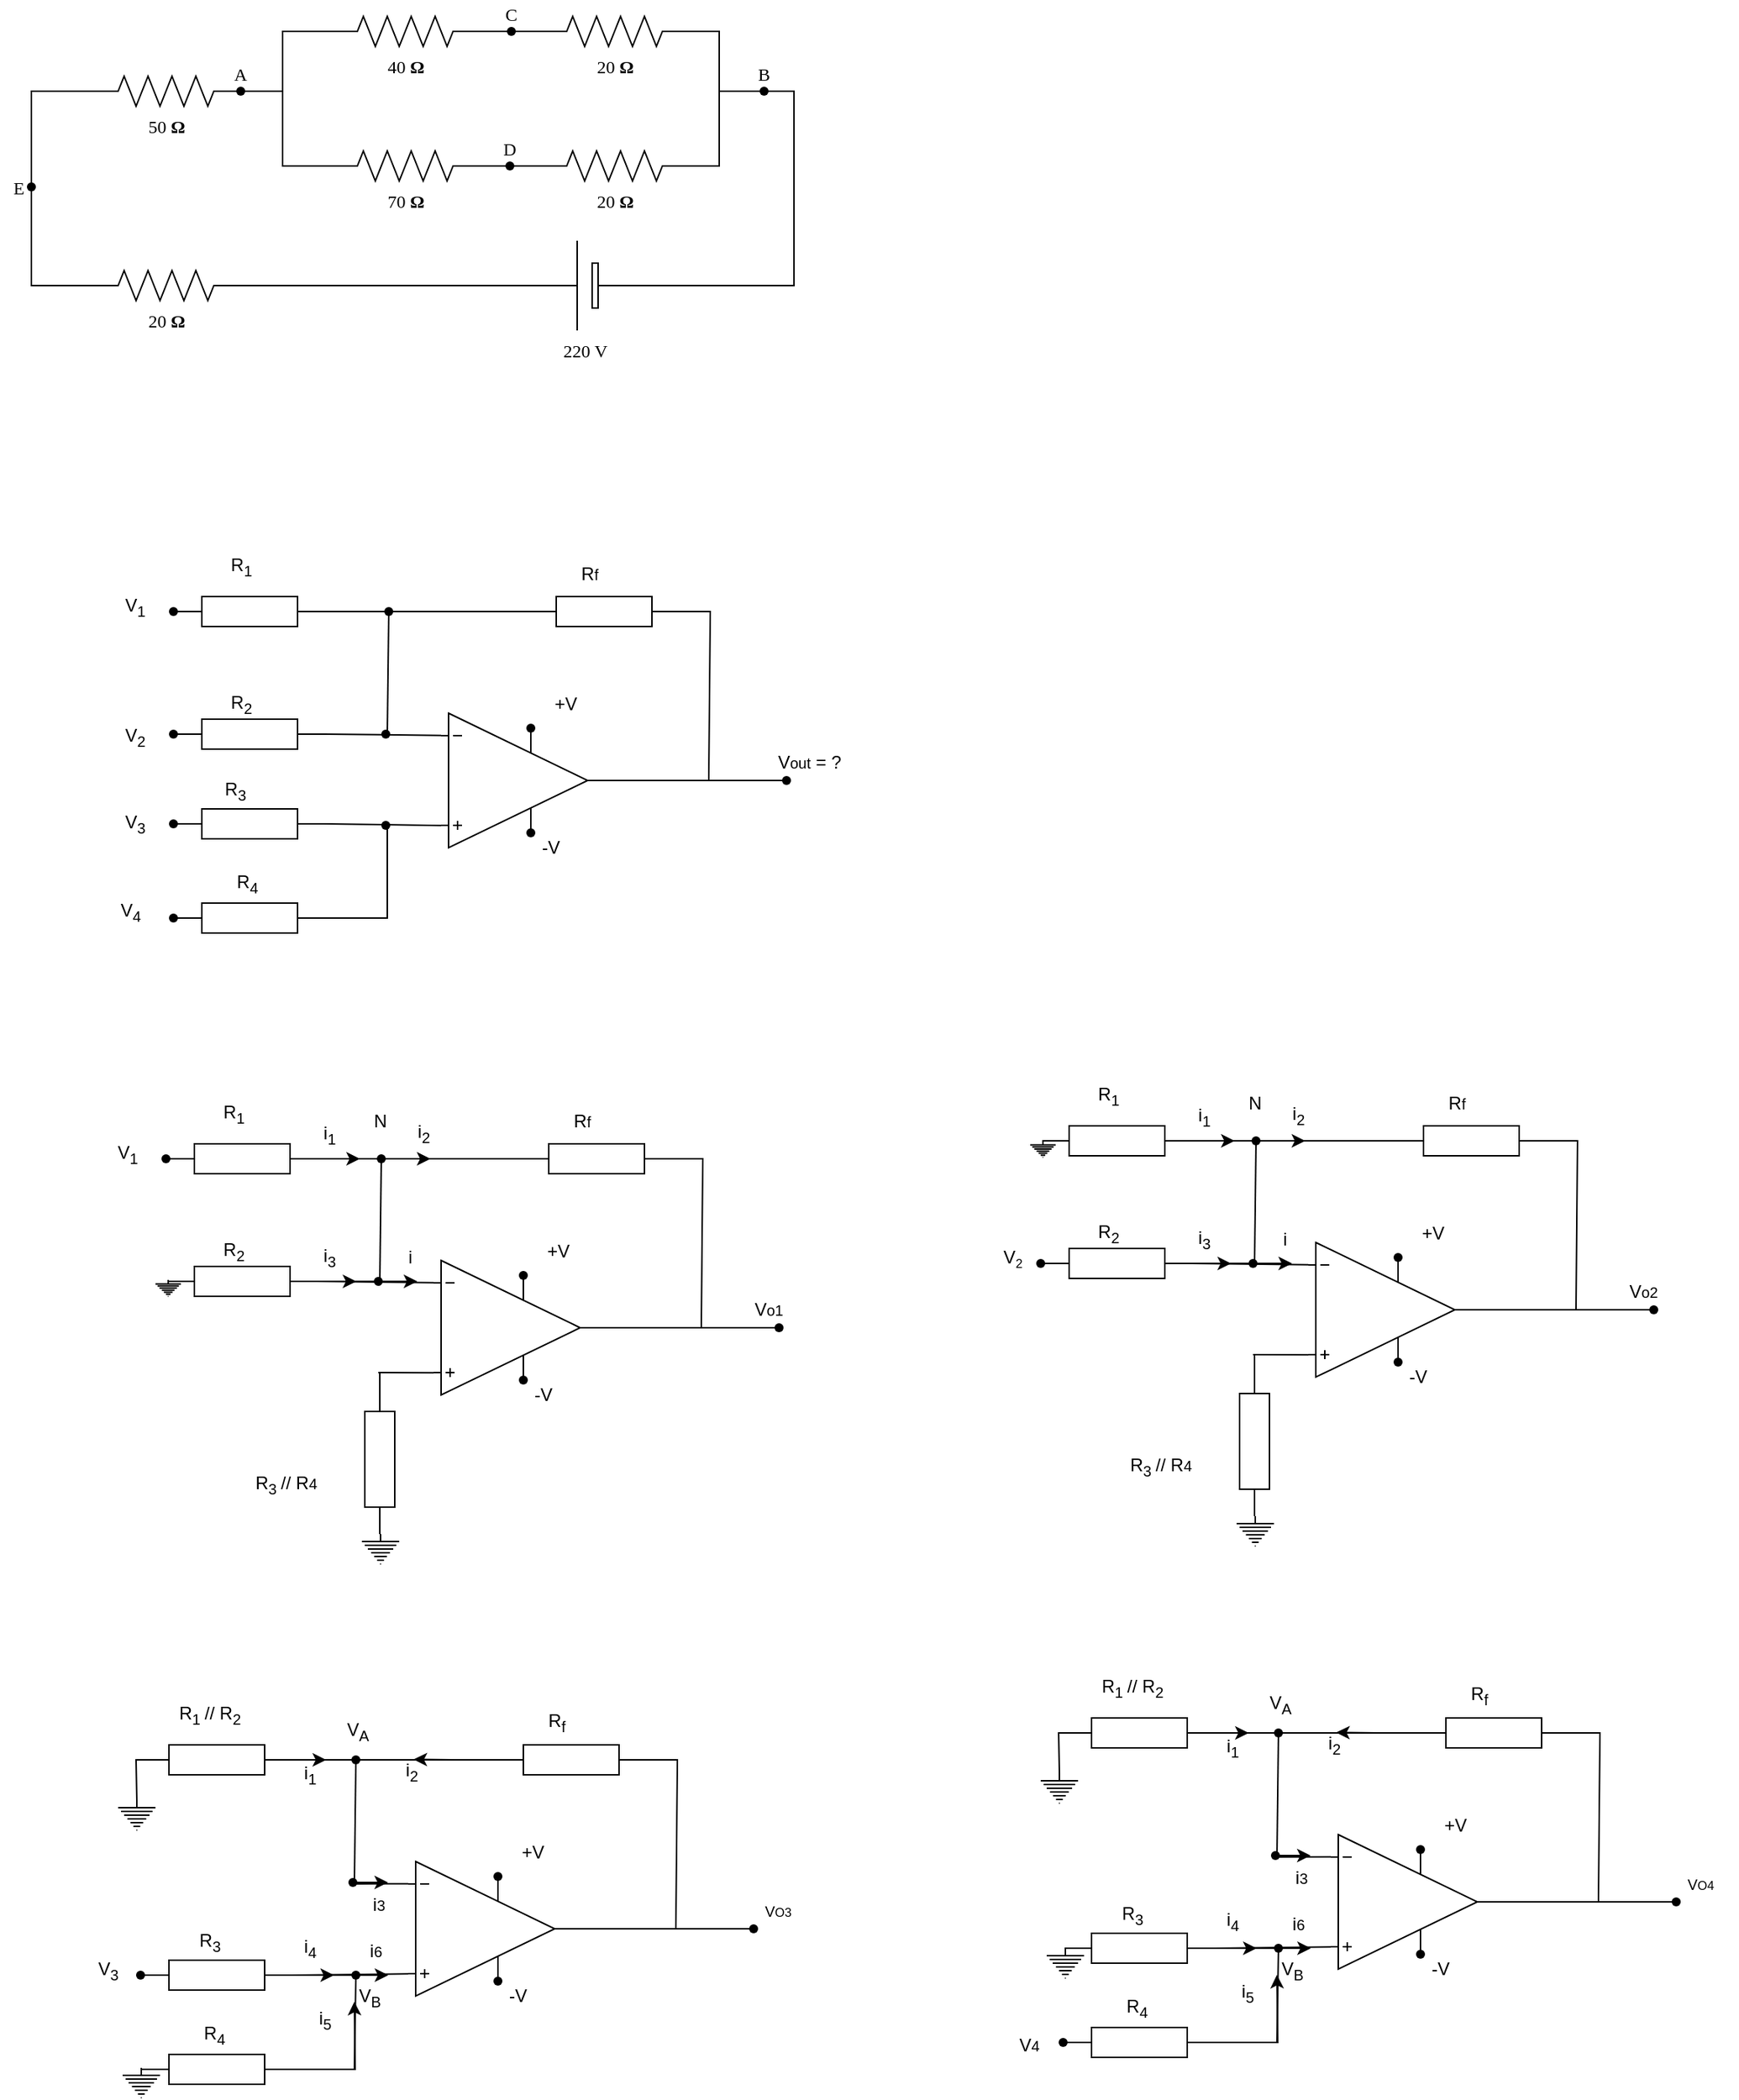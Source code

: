 <mxfile version="27.0.3">
  <diagram name="Page-1" id="7e0a89b8-554c-2b80-1dc8-d5c74ca68de4">
    <mxGraphModel dx="629" dy="315" grid="0" gridSize="10" guides="1" tooltips="1" connect="1" arrows="1" fold="1" page="0" pageScale="1" pageWidth="1100" pageHeight="850" background="none" math="0" shadow="0">
      <root>
        <mxCell id="0" />
        <mxCell id="1" parent="0" />
        <mxCell id="1cb643a89b7d889d-12" style="edgeStyle=orthogonalEdgeStyle;rounded=0;html=1;exitPerimeter=0;entryX=0;entryY=0.5;entryPerimeter=0;labelBackgroundColor=none;startArrow=none;startFill=0;startSize=5;endArrow=none;endFill=0;endSize=5;jettySize=auto;orthogonalLoop=1;strokeWidth=1;fontFamily=Verdana;fontSize=12;" parent="1" source="VuVPS5KJBOoQBnHny8Ev-2" target="1cb643a89b7d889d-2" edge="1">
          <mxGeometry relative="1" as="geometry" />
        </mxCell>
        <mxCell id="1cb643a89b7d889d-1" value="40&amp;nbsp;&lt;b&gt;Ω&lt;/b&gt;" style="verticalLabelPosition=bottom;shadow=0;dashed=0;align=center;html=1;verticalAlign=top;strokeWidth=1;shape=mxgraph.electrical.resistors.resistor_2;rounded=1;comic=0;labelBackgroundColor=none;fontFamily=Verdana;fontSize=12" parent="1" vertex="1">
          <mxGeometry x="322" y="120" width="100" height="20" as="geometry" />
        </mxCell>
        <mxCell id="1cb643a89b7d889d-15" style="edgeStyle=orthogonalEdgeStyle;rounded=0;html=1;exitX=1;exitY=0.5;exitPerimeter=0;labelBackgroundColor=none;startArrow=none;startFill=0;startSize=5;endArrow=none;endFill=0;endSize=5;jettySize=auto;orthogonalLoop=1;strokeWidth=1;fontFamily=Verdana;fontSize=12;" parent="1" source="1cb643a89b7d889d-2" target="VuVPS5KJBOoQBnHny8Ev-1" edge="1">
          <mxGeometry relative="1" as="geometry">
            <mxPoint x="612" y="170" as="targetPoint" />
            <Array as="points">
              <mxPoint x="582" y="130" />
              <mxPoint x="582" y="170" />
            </Array>
          </mxGeometry>
        </mxCell>
        <mxCell id="1cb643a89b7d889d-2" value="20&amp;nbsp;&lt;b&gt;Ω&lt;/b&gt;" style="verticalLabelPosition=bottom;shadow=0;dashed=0;align=center;html=1;verticalAlign=top;strokeWidth=1;shape=mxgraph.electrical.resistors.resistor_2;rounded=1;comic=0;labelBackgroundColor=none;fontFamily=Verdana;fontSize=12" parent="1" vertex="1">
          <mxGeometry x="462" y="120" width="100" height="20" as="geometry" />
        </mxCell>
        <mxCell id="1cb643a89b7d889d-13" style="edgeStyle=orthogonalEdgeStyle;rounded=0;html=1;exitX=1;exitY=0.5;exitPerimeter=0;labelBackgroundColor=none;startArrow=none;startFill=0;startSize=5;endArrow=none;endFill=0;endSize=5;jettySize=auto;orthogonalLoop=1;strokeWidth=1;fontFamily=Verdana;fontSize=12" parent="1" source="1cb643a89b7d889d-3" target="VuVPS5KJBOoQBnHny8Ev-8" edge="1">
          <mxGeometry relative="1" as="geometry" />
        </mxCell>
        <mxCell id="1cb643a89b7d889d-3" value="70&amp;nbsp;&lt;b&gt;Ω&lt;/b&gt;" style="verticalLabelPosition=bottom;shadow=0;dashed=0;align=center;html=1;verticalAlign=top;strokeWidth=1;shape=mxgraph.electrical.resistors.resistor_2;rounded=1;comic=0;labelBackgroundColor=none;fontFamily=Verdana;fontSize=12" parent="1" vertex="1">
          <mxGeometry x="322" y="210" width="100" height="20" as="geometry" />
        </mxCell>
        <mxCell id="1cb643a89b7d889d-14" style="edgeStyle=orthogonalEdgeStyle;rounded=0;html=1;exitX=1;exitY=0.5;exitPerimeter=0;labelBackgroundColor=none;startArrow=none;startFill=0;startSize=5;endArrow=none;endFill=0;endSize=5;jettySize=auto;orthogonalLoop=1;strokeWidth=1;fontFamily=Verdana;fontSize=12;" parent="1" source="1cb643a89b7d889d-4" target="VuVPS5KJBOoQBnHny8Ev-1" edge="1">
          <mxGeometry relative="1" as="geometry">
            <mxPoint x="670" y="180" as="targetPoint" />
            <Array as="points">
              <mxPoint x="582" y="220" />
              <mxPoint x="582" y="170" />
            </Array>
          </mxGeometry>
        </mxCell>
        <mxCell id="1cb643a89b7d889d-4" value="20&amp;nbsp;&lt;b&gt;Ω&lt;/b&gt;" style="verticalLabelPosition=bottom;shadow=0;dashed=0;align=center;html=1;verticalAlign=top;strokeWidth=1;shape=mxgraph.electrical.resistors.resistor_2;rounded=1;comic=0;labelBackgroundColor=none;fontFamily=Verdana;fontSize=12" parent="1" vertex="1">
          <mxGeometry x="462" y="210" width="100" height="20" as="geometry" />
        </mxCell>
        <mxCell id="1cb643a89b7d889d-10" style="edgeStyle=orthogonalEdgeStyle;rounded=0;html=1;entryX=0;entryY=0.5;entryPerimeter=0;labelBackgroundColor=none;startArrow=none;startFill=0;startSize=5;endArrow=none;endFill=0;endSize=5;jettySize=auto;orthogonalLoop=1;strokeWidth=1;fontFamily=Verdana;fontSize=12" parent="1" source="VuVPS5KJBOoQBnHny8Ev-4" target="1cb643a89b7d889d-1" edge="1">
          <mxGeometry relative="1" as="geometry">
            <Array as="points">
              <mxPoint x="290" y="170" />
              <mxPoint x="290" y="130" />
            </Array>
          </mxGeometry>
        </mxCell>
        <mxCell id="1cb643a89b7d889d-11" style="edgeStyle=orthogonalEdgeStyle;rounded=0;html=1;entryX=0;entryY=0.5;entryPerimeter=0;labelBackgroundColor=none;startArrow=none;startFill=0;startSize=5;endArrow=none;endFill=0;endSize=5;jettySize=auto;orthogonalLoop=1;strokeWidth=1;fontFamily=Verdana;fontSize=12;" parent="1" source="VuVPS5KJBOoQBnHny8Ev-4" target="1cb643a89b7d889d-3" edge="1">
          <mxGeometry relative="1" as="geometry">
            <Array as="points">
              <mxPoint x="290" y="170" />
              <mxPoint x="290" y="220" />
            </Array>
          </mxGeometry>
        </mxCell>
        <mxCell id="1cb643a89b7d889d-5" value="50&amp;nbsp;&lt;b&gt;Ω&lt;/b&gt;" style="verticalLabelPosition=bottom;shadow=0;dashed=0;align=center;html=1;verticalAlign=top;strokeWidth=1;shape=mxgraph.electrical.resistors.resistor_2;rounded=1;comic=0;labelBackgroundColor=none;fontFamily=Verdana;fontSize=12;" parent="1" vertex="1">
          <mxGeometry x="162" y="160" width="100" height="20" as="geometry" />
        </mxCell>
        <mxCell id="1cb643a89b7d889d-9" style="edgeStyle=orthogonalEdgeStyle;rounded=0;html=1;exitX=0;exitY=0.5;exitPerimeter=0;labelBackgroundColor=none;startArrow=none;startFill=0;startSize=5;endArrow=none;endFill=0;endSize=5;jettySize=auto;orthogonalLoop=1;strokeWidth=1;fontFamily=Verdana;fontSize=12" parent="1" source="1cb643a89b7d889d-6" target="VuVPS5KJBOoQBnHny8Ev-5" edge="1">
          <mxGeometry relative="1" as="geometry">
            <Array as="points">
              <mxPoint x="122" y="300" />
            </Array>
          </mxGeometry>
        </mxCell>
        <mxCell id="1cb643a89b7d889d-6" value="20&amp;nbsp;&lt;b&gt;Ω&lt;/b&gt;" style="verticalLabelPosition=bottom;shadow=0;dashed=0;align=center;html=1;verticalAlign=top;strokeWidth=1;shape=mxgraph.electrical.resistors.resistor_2;rounded=1;comic=0;labelBackgroundColor=none;fontFamily=Verdana;fontSize=12" parent="1" vertex="1">
          <mxGeometry x="162" y="290" width="100" height="20" as="geometry" />
        </mxCell>
        <mxCell id="1cb643a89b7d889d-8" style="edgeStyle=orthogonalEdgeStyle;rounded=0;html=1;exitX=1;exitY=0.5;exitPerimeter=0;entryX=1;entryY=0.5;entryPerimeter=0;labelBackgroundColor=none;startArrow=none;startFill=0;startSize=5;endArrow=none;endFill=0;endSize=5;jettySize=auto;orthogonalLoop=1;strokeWidth=1;fontFamily=Verdana;fontSize=12" parent="1" source="1cb643a89b7d889d-7" target="1cb643a89b7d889d-6" edge="1">
          <mxGeometry relative="1" as="geometry" />
        </mxCell>
        <mxCell id="1cb643a89b7d889d-16" style="edgeStyle=orthogonalEdgeStyle;rounded=0;html=1;exitX=0;exitY=0.5;exitPerimeter=0;labelBackgroundColor=none;startArrow=none;startFill=0;startSize=5;endArrow=none;endFill=0;endSize=5;jettySize=auto;orthogonalLoop=1;strokeWidth=1;fontFamily=Verdana;fontSize=12" parent="1" source="1cb643a89b7d889d-7" target="VuVPS5KJBOoQBnHny8Ev-1" edge="1">
          <mxGeometry relative="1" as="geometry">
            <mxPoint x="612" y="170" as="targetPoint" />
            <Array as="points">
              <mxPoint x="632" y="300" />
              <mxPoint x="632" y="170" />
            </Array>
          </mxGeometry>
        </mxCell>
        <mxCell id="1cb643a89b7d889d-7" value="220 V" style="verticalLabelPosition=bottom;shadow=0;dashed=0;align=center;fillColor=default;html=1;verticalAlign=top;strokeWidth=1;shape=mxgraph.electrical.miscellaneous.monocell_battery;rounded=1;comic=0;labelBackgroundColor=none;fontFamily=Verdana;fontSize=12;flipH=1;" parent="1" vertex="1">
          <mxGeometry x="442" y="270" width="100" height="60" as="geometry" />
        </mxCell>
        <mxCell id="VuVPS5KJBOoQBnHny8Ev-1" value="B" style="shape=waypoint;sketch=0;fillStyle=solid;size=6;pointerEvents=1;points=[];fillColor=none;resizable=0;rotatable=0;perimeter=centerPerimeter;snapToPoint=1;verticalAlign=top;spacingBottom=0;spacingTop=-5;fontFamily=Verdana;fontSize=12;" parent="1" vertex="1">
          <mxGeometry x="592" y="150" width="40" height="40" as="geometry" />
        </mxCell>
        <mxCell id="VuVPS5KJBOoQBnHny8Ev-2" value="C" style="shape=waypoint;sketch=0;fillStyle=solid;size=6;pointerEvents=1;points=[];fillColor=none;resizable=0;rotatable=0;perimeter=centerPerimeter;snapToPoint=1;verticalAlign=top;spacingBottom=0;spacingTop=-5;fontFamily=Verdana;fontSize=12;" parent="1" vertex="1">
          <mxGeometry x="423" y="110" width="40" height="40" as="geometry" />
        </mxCell>
        <mxCell id="VuVPS5KJBOoQBnHny8Ev-3" value="" style="edgeStyle=orthogonalEdgeStyle;rounded=0;html=1;exitX=1;exitY=0.5;exitPerimeter=0;entryPerimeter=0;labelBackgroundColor=none;startArrow=none;startFill=0;startSize=5;endArrow=none;endFill=0;endSize=5;jettySize=auto;orthogonalLoop=1;strokeWidth=1;fontFamily=Verdana;fontSize=12;" parent="1" source="1cb643a89b7d889d-1" target="VuVPS5KJBOoQBnHny8Ev-2" edge="1">
          <mxGeometry relative="1" as="geometry">
            <mxPoint x="422" y="130.0" as="sourcePoint" />
            <mxPoint x="462" y="130.0" as="targetPoint" />
          </mxGeometry>
        </mxCell>
        <mxCell id="VuVPS5KJBOoQBnHny8Ev-4" value="A" style="shape=waypoint;sketch=0;fillStyle=solid;size=6;pointerEvents=1;points=[];fillColor=none;resizable=0;rotatable=0;perimeter=centerPerimeter;snapToPoint=1;verticalAlign=top;spacingBottom=0;spacingTop=-5;fontFamily=Verdana;fontSize=12;" parent="1" vertex="1">
          <mxGeometry x="242" y="150" width="40" height="40" as="geometry" />
        </mxCell>
        <mxCell id="VuVPS5KJBOoQBnHny8Ev-5" value="E" style="shape=waypoint;sketch=0;fillStyle=solid;size=6;pointerEvents=1;points=[];fillColor=none;resizable=0;rotatable=0;perimeter=centerPerimeter;snapToPoint=1;verticalAlign=middle;spacingBottom=0;spacingTop=0;fontFamily=Verdana;fontSize=12;labelPosition=center;verticalLabelPosition=middle;align=left;spacingRight=0;spacingLeft=6;" parent="1" vertex="1">
          <mxGeometry x="102" y="214" width="40" height="40" as="geometry" />
        </mxCell>
        <mxCell id="VuVPS5KJBOoQBnHny8Ev-7" style="edgeStyle=orthogonalEdgeStyle;rounded=0;html=1;labelBackgroundColor=none;startArrow=none;startFill=0;startSize=5;endArrow=none;endFill=0;endSize=5;jettySize=auto;orthogonalLoop=1;strokeWidth=1;fontFamily=Verdana;fontSize=12;entryX=0;entryY=0.5;entryDx=0;entryDy=0;entryPerimeter=0;" parent="1" source="VuVPS5KJBOoQBnHny8Ev-5" target="1cb643a89b7d889d-5" edge="1">
          <mxGeometry relative="1" as="geometry">
            <Array as="points">
              <mxPoint x="122" y="170" />
            </Array>
            <mxPoint x="172" y="310" as="sourcePoint" />
            <mxPoint x="132" y="244" as="targetPoint" />
          </mxGeometry>
        </mxCell>
        <mxCell id="VuVPS5KJBOoQBnHny8Ev-8" value="D" style="shape=waypoint;sketch=0;fillStyle=solid;size=6;pointerEvents=1;points=[];fillColor=none;resizable=0;rotatable=0;perimeter=centerPerimeter;snapToPoint=1;verticalAlign=top;spacingBottom=0;spacingTop=-5;fontFamily=Verdana;fontSize=12;" parent="1" vertex="1">
          <mxGeometry x="422" y="200" width="40" height="40" as="geometry" />
        </mxCell>
        <mxCell id="VuVPS5KJBOoQBnHny8Ev-9" style="edgeStyle=orthogonalEdgeStyle;rounded=0;html=1;labelBackgroundColor=none;startArrow=none;startFill=0;startSize=5;endArrow=none;endFill=0;endSize=5;jettySize=auto;orthogonalLoop=1;strokeWidth=1;fontFamily=Verdana;fontSize=12;entryX=0;entryY=0.5;entryDx=0;entryDy=0;entryPerimeter=0;" parent="1" source="VuVPS5KJBOoQBnHny8Ev-8" target="1cb643a89b7d889d-4" edge="1">
          <mxGeometry relative="1" as="geometry">
            <mxPoint x="432" y="230" as="sourcePoint" />
            <mxPoint x="452" y="230" as="targetPoint" />
          </mxGeometry>
        </mxCell>
        <mxCell id="KGY5gW-zkbdIdpT6fxeh-1" value="" style="pointerEvents=1;verticalLabelPosition=bottom;shadow=0;dashed=0;align=center;html=1;verticalAlign=top;shape=mxgraph.electrical.resistors.resistor_1;" parent="1" vertex="1">
          <mxGeometry x="218" y="508" width="100" height="20" as="geometry" />
        </mxCell>
        <mxCell id="KGY5gW-zkbdIdpT6fxeh-2" value="" style="pointerEvents=1;verticalLabelPosition=bottom;shadow=0;dashed=0;align=center;html=1;verticalAlign=top;shape=mxgraph.electrical.resistors.resistor_1;" parent="1" vertex="1">
          <mxGeometry x="455" y="508" width="100" height="20" as="geometry" />
        </mxCell>
        <mxCell id="KGY5gW-zkbdIdpT6fxeh-3" value="" style="pointerEvents=1;verticalLabelPosition=bottom;shadow=0;dashed=0;align=center;html=1;verticalAlign=top;shape=mxgraph.electrical.resistors.resistor_1;" parent="1" vertex="1">
          <mxGeometry x="218" y="590" width="100" height="20" as="geometry" />
        </mxCell>
        <mxCell id="KGY5gW-zkbdIdpT6fxeh-4" value="" style="pointerEvents=1;verticalLabelPosition=bottom;shadow=0;dashed=0;align=center;html=1;verticalAlign=top;shape=mxgraph.electrical.resistors.resistor_1;" parent="1" vertex="1">
          <mxGeometry x="218" y="650" width="100" height="20" as="geometry" />
        </mxCell>
        <mxCell id="KGY5gW-zkbdIdpT6fxeh-5" value="" style="pointerEvents=1;verticalLabelPosition=bottom;shadow=0;dashed=0;align=center;html=1;verticalAlign=top;shape=mxgraph.electrical.resistors.resistor_1;" parent="1" vertex="1">
          <mxGeometry x="218" y="713" width="100" height="20" as="geometry" />
        </mxCell>
        <mxCell id="KGY5gW-zkbdIdpT6fxeh-6" value="" style="verticalLabelPosition=bottom;shadow=0;dashed=0;align=center;html=1;verticalAlign=top;shape=mxgraph.electrical.abstract.operational_amp_1;" parent="1" vertex="1">
          <mxGeometry x="396" y="586" width="98" height="90" as="geometry" />
        </mxCell>
        <mxCell id="KGY5gW-zkbdIdpT6fxeh-13" value="" style="endArrow=none;html=1;rounded=0;entryX=0;entryY=0.5;entryDx=0;entryDy=0;entryPerimeter=0;exitX=1;exitY=0.5;exitDx=0;exitDy=0;exitPerimeter=0;" parent="1" source="KGY5gW-zkbdIdpT6fxeh-6" edge="1">
          <mxGeometry width="50" height="50" relative="1" as="geometry">
            <mxPoint x="494" y="633" as="sourcePoint" />
            <mxPoint x="625" y="631" as="targetPoint" />
          </mxGeometry>
        </mxCell>
        <mxCell id="KGY5gW-zkbdIdpT6fxeh-14" value="" style="endArrow=none;html=1;rounded=0;exitX=1;exitY=0.5;exitDx=0;exitDy=0;exitPerimeter=0;" parent="1" source="KGY5gW-zkbdIdpT6fxeh-2" edge="1">
          <mxGeometry width="50" height="50" relative="1" as="geometry">
            <mxPoint x="537" y="496" as="sourcePoint" />
            <mxPoint x="575" y="631" as="targetPoint" />
            <Array as="points">
              <mxPoint x="576" y="518" />
            </Array>
          </mxGeometry>
        </mxCell>
        <mxCell id="KGY5gW-zkbdIdpT6fxeh-15" value="" style="endArrow=none;html=1;rounded=0;entryX=0;entryY=0.165;entryDx=0;entryDy=0;entryPerimeter=0;exitX=1;exitY=0.5;exitDx=0;exitDy=0;exitPerimeter=0;" parent="1" source="KGY5gW-zkbdIdpT6fxeh-3" target="KGY5gW-zkbdIdpT6fxeh-6" edge="1">
          <mxGeometry width="50" height="50" relative="1" as="geometry">
            <mxPoint x="298" y="631" as="sourcePoint" />
            <mxPoint x="348" y="581" as="targetPoint" />
          </mxGeometry>
        </mxCell>
        <mxCell id="KGY5gW-zkbdIdpT6fxeh-16" value="" style="endArrow=none;html=1;rounded=0;exitX=1;exitY=0.5;exitDx=0;exitDy=0;exitPerimeter=0;entryX=0;entryY=0.5;entryDx=0;entryDy=0;entryPerimeter=0;" parent="1" source="KGY5gW-zkbdIdpT6fxeh-1" target="KGY5gW-zkbdIdpT6fxeh-2" edge="1">
          <mxGeometry width="50" height="50" relative="1" as="geometry">
            <mxPoint x="338" y="515" as="sourcePoint" />
            <mxPoint x="388" y="465" as="targetPoint" />
          </mxGeometry>
        </mxCell>
        <mxCell id="KGY5gW-zkbdIdpT6fxeh-20" value="" style="endArrow=none;html=1;rounded=0;" parent="1" edge="1">
          <mxGeometry width="50" height="50" relative="1" as="geometry">
            <mxPoint x="360" y="601" as="sourcePoint" />
            <mxPoint x="361" y="518" as="targetPoint" />
          </mxGeometry>
        </mxCell>
        <mxCell id="KGY5gW-zkbdIdpT6fxeh-21" value="" style="endArrow=none;html=1;rounded=0;entryX=0;entryY=0.835;entryDx=0;entryDy=0;entryPerimeter=0;exitX=1;exitY=0.5;exitDx=0;exitDy=0;exitPerimeter=0;" parent="1" source="KGY5gW-zkbdIdpT6fxeh-4" target="KGY5gW-zkbdIdpT6fxeh-6" edge="1">
          <mxGeometry width="50" height="50" relative="1" as="geometry">
            <mxPoint x="314" y="703" as="sourcePoint" />
            <mxPoint x="364" y="653" as="targetPoint" />
          </mxGeometry>
        </mxCell>
        <mxCell id="KGY5gW-zkbdIdpT6fxeh-22" value="" style="shape=waypoint;sketch=0;fillStyle=solid;size=6;pointerEvents=1;points=[];fillColor=none;resizable=0;rotatable=0;perimeter=centerPerimeter;snapToPoint=1;" parent="1" vertex="1">
          <mxGeometry x="617" y="621" width="20" height="20" as="geometry" />
        </mxCell>
        <mxCell id="KGY5gW-zkbdIdpT6fxeh-23" value="" style="shape=waypoint;sketch=0;fillStyle=solid;size=6;pointerEvents=1;points=[];fillColor=none;resizable=0;rotatable=0;perimeter=centerPerimeter;snapToPoint=1;" parent="1" vertex="1">
          <mxGeometry x="207" y="713" width="20" height="20" as="geometry" />
        </mxCell>
        <mxCell id="KGY5gW-zkbdIdpT6fxeh-24" value="" style="shape=waypoint;sketch=0;fillStyle=solid;size=6;pointerEvents=1;points=[];fillColor=none;resizable=0;rotatable=0;perimeter=centerPerimeter;snapToPoint=1;" parent="1" vertex="1">
          <mxGeometry x="207" y="650" width="20" height="20" as="geometry" />
        </mxCell>
        <mxCell id="KGY5gW-zkbdIdpT6fxeh-25" value="" style="shape=waypoint;sketch=0;fillStyle=solid;size=6;pointerEvents=1;points=[];fillColor=none;resizable=0;rotatable=0;perimeter=centerPerimeter;snapToPoint=1;" parent="1" vertex="1">
          <mxGeometry x="207" y="590" width="20" height="20" as="geometry" />
        </mxCell>
        <mxCell id="KGY5gW-zkbdIdpT6fxeh-26" value="" style="shape=waypoint;sketch=0;fillStyle=solid;size=6;pointerEvents=1;points=[];fillColor=none;resizable=0;rotatable=0;perimeter=centerPerimeter;snapToPoint=1;" parent="1" vertex="1">
          <mxGeometry x="207" y="508" width="20" height="20" as="geometry" />
        </mxCell>
        <mxCell id="KGY5gW-zkbdIdpT6fxeh-28" value="" style="endArrow=none;html=1;rounded=0;exitX=1;exitY=0.5;exitDx=0;exitDy=0;exitPerimeter=0;" parent="1" source="KGY5gW-zkbdIdpT6fxeh-5" edge="1">
          <mxGeometry width="50" height="50" relative="1" as="geometry">
            <mxPoint x="328" y="758" as="sourcePoint" />
            <mxPoint x="360" y="661" as="targetPoint" />
            <Array as="points">
              <mxPoint x="360" y="723" />
            </Array>
          </mxGeometry>
        </mxCell>
        <mxCell id="KGY5gW-zkbdIdpT6fxeh-29" value="" style="shape=waypoint;sketch=0;fillStyle=solid;size=6;pointerEvents=1;points=[];fillColor=none;resizable=0;rotatable=0;perimeter=centerPerimeter;snapToPoint=1;" parent="1" vertex="1">
          <mxGeometry x="446" y="586" width="20" height="20" as="geometry" />
        </mxCell>
        <mxCell id="KGY5gW-zkbdIdpT6fxeh-30" value="" style="shape=waypoint;sketch=0;fillStyle=solid;size=6;pointerEvents=1;points=[];fillColor=none;resizable=0;rotatable=0;perimeter=centerPerimeter;snapToPoint=1;" parent="1" vertex="1">
          <mxGeometry x="446" y="656" width="20" height="20" as="geometry" />
        </mxCell>
        <mxCell id="KGY5gW-zkbdIdpT6fxeh-31" value="+V" style="text;html=1;align=center;verticalAlign=middle;resizable=0;points=[];autosize=1;strokeColor=none;fillColor=none;" parent="1" vertex="1">
          <mxGeometry x="462" y="567" width="33" height="26" as="geometry" />
        </mxCell>
        <mxCell id="KGY5gW-zkbdIdpT6fxeh-32" value="-V" style="text;html=1;align=center;verticalAlign=middle;resizable=0;points=[];autosize=1;strokeColor=none;fillColor=none;" parent="1" vertex="1">
          <mxGeometry x="454" y="663" width="30" height="26" as="geometry" />
        </mxCell>
        <mxCell id="KGY5gW-zkbdIdpT6fxeh-33" value="V&lt;span style=&quot;font-size: 10px;&quot;&gt;out&lt;/span&gt;&amp;nbsp;= ?" style="text;html=1;align=center;verticalAlign=middle;resizable=0;points=[];autosize=1;strokeColor=none;fillColor=none;" parent="1" vertex="1">
          <mxGeometry x="612" y="606" width="60" height="26" as="geometry" />
        </mxCell>
        <mxCell id="KGY5gW-zkbdIdpT6fxeh-34" value="V&lt;sub&gt;1&lt;/sub&gt;" style="text;html=1;align=center;verticalAlign=middle;resizable=0;points=[];autosize=1;strokeColor=none;fillColor=none;" parent="1" vertex="1">
          <mxGeometry x="175" y="500" width="32" height="30" as="geometry" />
        </mxCell>
        <mxCell id="KGY5gW-zkbdIdpT6fxeh-35" value="V&lt;sub&gt;2&lt;/sub&gt;" style="text;html=1;align=center;verticalAlign=middle;resizable=0;points=[];autosize=1;strokeColor=none;fillColor=none;" parent="1" vertex="1">
          <mxGeometry x="175" y="587" width="32" height="30" as="geometry" />
        </mxCell>
        <mxCell id="KGY5gW-zkbdIdpT6fxeh-36" value="V&lt;sub&gt;3&lt;/sub&gt;" style="text;html=1;align=center;verticalAlign=middle;resizable=0;points=[];autosize=1;strokeColor=none;fillColor=none;" parent="1" vertex="1">
          <mxGeometry x="175" y="645" width="32" height="30" as="geometry" />
        </mxCell>
        <mxCell id="KGY5gW-zkbdIdpT6fxeh-37" value="V&lt;sub&gt;4&lt;/sub&gt;" style="text;html=1;align=center;verticalAlign=middle;resizable=0;points=[];autosize=1;strokeColor=none;fillColor=none;" parent="1" vertex="1">
          <mxGeometry x="172" y="704" width="32" height="30" as="geometry" />
        </mxCell>
        <mxCell id="KGY5gW-zkbdIdpT6fxeh-38" value="R&lt;sub&gt;1&lt;/sub&gt;" style="text;html=1;align=center;verticalAlign=middle;resizable=0;points=[];autosize=1;strokeColor=none;fillColor=none;" parent="1" vertex="1">
          <mxGeometry x="246" y="473" width="32" height="30" as="geometry" />
        </mxCell>
        <mxCell id="KGY5gW-zkbdIdpT6fxeh-39" value="R&lt;sub&gt;2&lt;/sub&gt;" style="text;html=1;align=center;verticalAlign=middle;resizable=0;points=[];autosize=1;strokeColor=none;fillColor=none;" parent="1" vertex="1">
          <mxGeometry x="246" y="565" width="32" height="30" as="geometry" />
        </mxCell>
        <mxCell id="KGY5gW-zkbdIdpT6fxeh-40" value="R&lt;sub&gt;3&lt;/sub&gt;" style="text;html=1;align=center;verticalAlign=middle;resizable=0;points=[];autosize=1;strokeColor=none;fillColor=none;" parent="1" vertex="1">
          <mxGeometry x="242" y="623" width="32" height="30" as="geometry" />
        </mxCell>
        <mxCell id="KGY5gW-zkbdIdpT6fxeh-41" value="R&lt;sub&gt;4&lt;/sub&gt;" style="text;html=1;align=center;verticalAlign=middle;resizable=0;points=[];autosize=1;strokeColor=none;fillColor=none;" parent="1" vertex="1">
          <mxGeometry x="250" y="685" width="32" height="30" as="geometry" />
        </mxCell>
        <mxCell id="KGY5gW-zkbdIdpT6fxeh-42" value="R&lt;span style=&quot;font-size: 10px;&quot;&gt;f&lt;/span&gt;" style="text;html=1;align=center;verticalAlign=middle;resizable=0;points=[];autosize=1;strokeColor=none;fillColor=none;" parent="1" vertex="1">
          <mxGeometry x="480" y="480" width="29" height="26" as="geometry" />
        </mxCell>
        <mxCell id="KGY5gW-zkbdIdpT6fxeh-43" value="" style="shape=waypoint;sketch=0;fillStyle=solid;size=6;pointerEvents=1;points=[];fillColor=none;resizable=0;rotatable=0;perimeter=centerPerimeter;snapToPoint=1;" parent="1" vertex="1">
          <mxGeometry x="351" y="508" width="20" height="20" as="geometry" />
        </mxCell>
        <mxCell id="KGY5gW-zkbdIdpT6fxeh-44" value="" style="shape=waypoint;sketch=0;fillStyle=solid;size=6;pointerEvents=1;points=[];fillColor=none;resizable=0;rotatable=0;perimeter=centerPerimeter;snapToPoint=1;" parent="1" vertex="1">
          <mxGeometry x="349" y="590" width="20" height="20" as="geometry" />
        </mxCell>
        <mxCell id="KGY5gW-zkbdIdpT6fxeh-45" value="" style="shape=waypoint;sketch=0;fillStyle=solid;size=6;pointerEvents=1;points=[];fillColor=none;resizable=0;rotatable=0;perimeter=centerPerimeter;snapToPoint=1;" parent="1" vertex="1">
          <mxGeometry x="349" y="651" width="20" height="20" as="geometry" />
        </mxCell>
        <mxCell id="KGY5gW-zkbdIdpT6fxeh-86" style="edgeStyle=orthogonalEdgeStyle;rounded=0;orthogonalLoop=1;jettySize=auto;html=1;exitX=1;exitY=0.5;exitDx=0;exitDy=0;exitPerimeter=0;" parent="1" source="KGY5gW-zkbdIdpT6fxeh-46" edge="1">
          <mxGeometry relative="1" as="geometry">
            <mxPoint x="319.103" y="1285.724" as="targetPoint" />
          </mxGeometry>
        </mxCell>
        <mxCell id="KGY5gW-zkbdIdpT6fxeh-46" value="" style="pointerEvents=1;verticalLabelPosition=bottom;shadow=0;dashed=0;align=center;html=1;verticalAlign=top;shape=mxgraph.electrical.resistors.resistor_1;" parent="1" vertex="1">
          <mxGeometry x="196" y="1276" width="100" height="20" as="geometry" />
        </mxCell>
        <mxCell id="KGY5gW-zkbdIdpT6fxeh-87" style="edgeStyle=orthogonalEdgeStyle;rounded=0;orthogonalLoop=1;jettySize=auto;html=1;exitX=0;exitY=0.5;exitDx=0;exitDy=0;exitPerimeter=0;" parent="1" source="KGY5gW-zkbdIdpT6fxeh-47" edge="1">
          <mxGeometry relative="1" as="geometry">
            <mxPoint x="377.586" y="1285.724" as="targetPoint" />
          </mxGeometry>
        </mxCell>
        <mxCell id="KGY5gW-zkbdIdpT6fxeh-47" value="" style="pointerEvents=1;verticalLabelPosition=bottom;shadow=0;dashed=0;align=center;html=1;verticalAlign=top;shape=mxgraph.electrical.resistors.resistor_1;" parent="1" vertex="1">
          <mxGeometry x="433" y="1276" width="100" height="20" as="geometry" />
        </mxCell>
        <mxCell id="KGY5gW-zkbdIdpT6fxeh-88" style="edgeStyle=orthogonalEdgeStyle;rounded=0;orthogonalLoop=1;jettySize=auto;html=1;" parent="1" source="KGY5gW-zkbdIdpT6fxeh-79" edge="1">
          <mxGeometry relative="1" as="geometry">
            <mxPoint x="360.483" y="1367.793" as="targetPoint" />
            <mxPoint x="296" y="1368" as="sourcePoint" />
          </mxGeometry>
        </mxCell>
        <mxCell id="KGY5gW-zkbdIdpT6fxeh-51" value="" style="verticalLabelPosition=bottom;shadow=0;dashed=0;align=center;html=1;verticalAlign=top;shape=mxgraph.electrical.abstract.operational_amp_1;" parent="1" vertex="1">
          <mxGeometry x="374" y="1354" width="98" height="90" as="geometry" />
        </mxCell>
        <mxCell id="KGY5gW-zkbdIdpT6fxeh-52" value="" style="endArrow=none;html=1;rounded=0;entryX=0;entryY=0.5;entryDx=0;entryDy=0;entryPerimeter=0;exitX=1;exitY=0.5;exitDx=0;exitDy=0;exitPerimeter=0;" parent="1" source="KGY5gW-zkbdIdpT6fxeh-51" edge="1">
          <mxGeometry width="50" height="50" relative="1" as="geometry">
            <mxPoint x="472" y="1401" as="sourcePoint" />
            <mxPoint x="603" y="1399" as="targetPoint" />
          </mxGeometry>
        </mxCell>
        <mxCell id="KGY5gW-zkbdIdpT6fxeh-53" value="" style="endArrow=none;html=1;rounded=0;exitX=1;exitY=0.5;exitDx=0;exitDy=0;exitPerimeter=0;" parent="1" source="KGY5gW-zkbdIdpT6fxeh-47" edge="1">
          <mxGeometry width="50" height="50" relative="1" as="geometry">
            <mxPoint x="515" y="1264" as="sourcePoint" />
            <mxPoint x="553" y="1399" as="targetPoint" />
            <Array as="points">
              <mxPoint x="554" y="1286" />
            </Array>
          </mxGeometry>
        </mxCell>
        <mxCell id="KGY5gW-zkbdIdpT6fxeh-54" value="" style="endArrow=none;html=1;rounded=0;entryX=0;entryY=0.165;entryDx=0;entryDy=0;entryPerimeter=0;" parent="1" target="KGY5gW-zkbdIdpT6fxeh-51" edge="1">
          <mxGeometry width="50" height="50" relative="1" as="geometry">
            <mxPoint x="337" y="1369" as="sourcePoint" />
            <mxPoint x="326" y="1349" as="targetPoint" />
          </mxGeometry>
        </mxCell>
        <mxCell id="KGY5gW-zkbdIdpT6fxeh-55" value="" style="endArrow=none;html=1;rounded=0;exitX=1;exitY=0.5;exitDx=0;exitDy=0;exitPerimeter=0;entryX=0;entryY=0.5;entryDx=0;entryDy=0;entryPerimeter=0;" parent="1" source="KGY5gW-zkbdIdpT6fxeh-46" target="KGY5gW-zkbdIdpT6fxeh-47" edge="1">
          <mxGeometry width="50" height="50" relative="1" as="geometry">
            <mxPoint x="316" y="1283" as="sourcePoint" />
            <mxPoint x="366" y="1233" as="targetPoint" />
          </mxGeometry>
        </mxCell>
        <mxCell id="KGY5gW-zkbdIdpT6fxeh-56" value="" style="endArrow=none;html=1;rounded=0;" parent="1" edge="1">
          <mxGeometry width="50" height="50" relative="1" as="geometry">
            <mxPoint x="338" y="1369" as="sourcePoint" />
            <mxPoint x="339" y="1286" as="targetPoint" />
          </mxGeometry>
        </mxCell>
        <mxCell id="KGY5gW-zkbdIdpT6fxeh-58" value="" style="shape=waypoint;sketch=0;fillStyle=solid;size=6;pointerEvents=1;points=[];fillColor=none;resizable=0;rotatable=0;perimeter=centerPerimeter;snapToPoint=1;" parent="1" vertex="1">
          <mxGeometry x="595" y="1389" width="20" height="20" as="geometry" />
        </mxCell>
        <mxCell id="KGY5gW-zkbdIdpT6fxeh-64" value="" style="shape=waypoint;sketch=0;fillStyle=solid;size=6;pointerEvents=1;points=[];fillColor=none;resizable=0;rotatable=0;perimeter=centerPerimeter;snapToPoint=1;" parent="1" vertex="1">
          <mxGeometry x="424" y="1354" width="20" height="20" as="geometry" />
        </mxCell>
        <mxCell id="KGY5gW-zkbdIdpT6fxeh-65" value="" style="shape=waypoint;sketch=0;fillStyle=solid;size=6;pointerEvents=1;points=[];fillColor=none;resizable=0;rotatable=0;perimeter=centerPerimeter;snapToPoint=1;" parent="1" vertex="1">
          <mxGeometry x="424" y="1424" width="20" height="20" as="geometry" />
        </mxCell>
        <mxCell id="KGY5gW-zkbdIdpT6fxeh-66" value="+V" style="text;html=1;align=center;verticalAlign=middle;resizable=0;points=[];autosize=1;strokeColor=none;fillColor=none;" parent="1" vertex="1">
          <mxGeometry x="440" y="1335" width="33" height="26" as="geometry" />
        </mxCell>
        <mxCell id="KGY5gW-zkbdIdpT6fxeh-67" value="-V" style="text;html=1;align=center;verticalAlign=middle;resizable=0;points=[];autosize=1;strokeColor=none;fillColor=none;" parent="1" vertex="1">
          <mxGeometry x="432" y="1431" width="30" height="26" as="geometry" />
        </mxCell>
        <mxCell id="KGY5gW-zkbdIdpT6fxeh-68" value="&lt;span style=&quot;font-size: 10px;&quot;&gt;V&lt;/span&gt;&lt;span style=&quot;font-size: 8.333px;&quot;&gt;O3&lt;/span&gt;" style="text;html=1;align=center;verticalAlign=middle;resizable=0;points=[];autosize=1;strokeColor=none;fillColor=none;" parent="1" vertex="1">
          <mxGeometry x="603" y="1374" width="36" height="26" as="geometry" />
        </mxCell>
        <mxCell id="KGY5gW-zkbdIdpT6fxeh-73" value="R&lt;sub&gt;1 &lt;/sub&gt;// R&lt;sub&gt;2&lt;/sub&gt;" style="text;html=1;align=center;verticalAlign=middle;resizable=0;points=[];autosize=1;strokeColor=none;fillColor=none;" parent="1" vertex="1">
          <mxGeometry x="211" y="1241" width="59" height="30" as="geometry" />
        </mxCell>
        <mxCell id="KGY5gW-zkbdIdpT6fxeh-77" value="R&lt;sub&gt;f&lt;/sub&gt;" style="text;html=1;align=center;verticalAlign=middle;resizable=0;points=[];autosize=1;strokeColor=none;fillColor=none;" parent="1" vertex="1">
          <mxGeometry x="458" y="1246" width="29" height="30" as="geometry" />
        </mxCell>
        <mxCell id="KGY5gW-zkbdIdpT6fxeh-78" value="" style="shape=waypoint;sketch=0;fillStyle=solid;size=6;pointerEvents=1;points=[];fillColor=none;resizable=0;rotatable=0;perimeter=centerPerimeter;snapToPoint=1;" parent="1" vertex="1">
          <mxGeometry x="329" y="1276" width="20" height="20" as="geometry" />
        </mxCell>
        <mxCell id="KGY5gW-zkbdIdpT6fxeh-79" value="" style="shape=waypoint;sketch=0;fillStyle=solid;size=6;pointerEvents=1;points=[];fillColor=none;resizable=0;rotatable=0;perimeter=centerPerimeter;snapToPoint=1;" parent="1" vertex="1">
          <mxGeometry x="327" y="1358" width="20" height="20" as="geometry" />
        </mxCell>
        <mxCell id="KGY5gW-zkbdIdpT6fxeh-83" value="" style="endArrow=none;html=1;rounded=0;entryX=0;entryY=0.5;entryDx=0;entryDy=0;entryPerimeter=0;exitX=0.5;exitY=0;exitDx=0;exitDy=0;exitPerimeter=0;" parent="1" source="KGY5gW-zkbdIdpT6fxeh-84" edge="1">
          <mxGeometry width="50" height="50" relative="1" as="geometry">
            <mxPoint x="192" y="1310" as="sourcePoint" />
            <mxPoint x="196" y="1286" as="targetPoint" />
            <Array as="points">
              <mxPoint x="192" y="1286" />
            </Array>
          </mxGeometry>
        </mxCell>
        <mxCell id="KGY5gW-zkbdIdpT6fxeh-84" value="" style="pointerEvents=1;verticalLabelPosition=bottom;shadow=0;dashed=0;align=center;html=1;verticalAlign=top;shape=mxgraph.electrical.signal_sources.protective_earth;" parent="1" vertex="1">
          <mxGeometry x="180" y="1313" width="25" height="20" as="geometry" />
        </mxCell>
        <mxCell id="KGY5gW-zkbdIdpT6fxeh-89" value="V&lt;sub&gt;A&lt;/sub&gt;" style="text;html=1;align=center;verticalAlign=middle;resizable=0;points=[];autosize=1;strokeColor=none;fillColor=none;" parent="1" vertex="1">
          <mxGeometry x="323" y="1252" width="33" height="30" as="geometry" />
        </mxCell>
        <mxCell id="KGY5gW-zkbdIdpT6fxeh-90" value="i&lt;sub&gt;1&lt;/sub&gt;" style="text;html=1;align=center;verticalAlign=middle;resizable=0;points=[];autosize=1;strokeColor=none;fillColor=none;" parent="1" vertex="1">
          <mxGeometry x="295" y="1281" width="26" height="30" as="geometry" />
        </mxCell>
        <mxCell id="KGY5gW-zkbdIdpT6fxeh-91" value="i&lt;sub&gt;2&lt;/sub&gt;" style="text;html=1;align=center;verticalAlign=middle;resizable=0;points=[];autosize=1;strokeColor=none;fillColor=none;" parent="1" vertex="1">
          <mxGeometry x="363" y="1279" width="26" height="30" as="geometry" />
        </mxCell>
        <mxCell id="KGY5gW-zkbdIdpT6fxeh-93" value="i&lt;span style=&quot;font-size: 10px;&quot;&gt;3&lt;/span&gt;" style="text;html=1;align=center;verticalAlign=middle;resizable=0;points=[];autosize=1;strokeColor=none;fillColor=none;" parent="1" vertex="1">
          <mxGeometry x="341" y="1370" width="26" height="26" as="geometry" />
        </mxCell>
        <mxCell id="KGY5gW-zkbdIdpT6fxeh-104" style="edgeStyle=orthogonalEdgeStyle;rounded=0;orthogonalLoop=1;jettySize=auto;html=1;exitX=1;exitY=0.5;exitDx=0;exitDy=0;exitPerimeter=0;" parent="1" source="KGY5gW-zkbdIdpT6fxeh-94" edge="1">
          <mxGeometry relative="1" as="geometry">
            <mxPoint x="360.667" y="1430" as="targetPoint" />
          </mxGeometry>
        </mxCell>
        <mxCell id="KGY5gW-zkbdIdpT6fxeh-105" style="edgeStyle=orthogonalEdgeStyle;rounded=0;orthogonalLoop=1;jettySize=auto;html=1;exitX=1;exitY=0.5;exitDx=0;exitDy=0;exitPerimeter=0;" parent="1" source="KGY5gW-zkbdIdpT6fxeh-94" edge="1">
          <mxGeometry relative="1" as="geometry">
            <mxPoint x="324.4" y="1430" as="targetPoint" />
          </mxGeometry>
        </mxCell>
        <mxCell id="KGY5gW-zkbdIdpT6fxeh-94" value="" style="pointerEvents=1;verticalLabelPosition=bottom;shadow=0;dashed=0;align=center;html=1;verticalAlign=top;shape=mxgraph.electrical.resistors.resistor_1;" parent="1" vertex="1">
          <mxGeometry x="196" y="1420" width="100" height="20" as="geometry" />
        </mxCell>
        <mxCell id="KGY5gW-zkbdIdpT6fxeh-103" style="edgeStyle=orthogonalEdgeStyle;rounded=0;orthogonalLoop=1;jettySize=auto;html=1;exitX=1;exitY=0.5;exitDx=0;exitDy=0;exitPerimeter=0;" parent="1" source="KGY5gW-zkbdIdpT6fxeh-95" edge="1">
          <mxGeometry relative="1" as="geometry">
            <mxPoint x="338.0" y="1447.8" as="targetPoint" />
          </mxGeometry>
        </mxCell>
        <mxCell id="KGY5gW-zkbdIdpT6fxeh-95" value="" style="pointerEvents=1;verticalLabelPosition=bottom;shadow=0;dashed=0;align=center;html=1;verticalAlign=top;shape=mxgraph.electrical.resistors.resistor_1;" parent="1" vertex="1">
          <mxGeometry x="196" y="1483" width="100" height="20" as="geometry" />
        </mxCell>
        <mxCell id="KGY5gW-zkbdIdpT6fxeh-97" value="" style="shape=waypoint;sketch=0;fillStyle=solid;size=6;pointerEvents=1;points=[];fillColor=none;resizable=0;rotatable=0;perimeter=centerPerimeter;snapToPoint=1;" parent="1" vertex="1">
          <mxGeometry x="185" y="1420" width="20" height="20" as="geometry" />
        </mxCell>
        <mxCell id="KGY5gW-zkbdIdpT6fxeh-98" value="" style="endArrow=none;html=1;rounded=0;exitDx=0;exitDy=0;exitPerimeter=0;" parent="1" source="KGY5gW-zkbdIdpT6fxeh-100" edge="1">
          <mxGeometry width="50" height="50" relative="1" as="geometry">
            <mxPoint x="306" y="1528" as="sourcePoint" />
            <mxPoint x="338" y="1430" as="targetPoint" />
            <Array as="points" />
          </mxGeometry>
        </mxCell>
        <mxCell id="KGY5gW-zkbdIdpT6fxeh-99" value="R&lt;sub&gt;4&lt;/sub&gt;" style="text;html=1;align=center;verticalAlign=middle;resizable=0;points=[];autosize=1;strokeColor=none;fillColor=none;" parent="1" vertex="1">
          <mxGeometry x="228" y="1455" width="32" height="30" as="geometry" />
        </mxCell>
        <mxCell id="KGY5gW-zkbdIdpT6fxeh-101" value="" style="endArrow=none;html=1;rounded=0;exitX=1;exitY=0.5;exitDx=0;exitDy=0;exitPerimeter=0;entryX=0;entryY=0.835;entryDx=0;entryDy=0;entryPerimeter=0;" parent="1" source="KGY5gW-zkbdIdpT6fxeh-94" target="KGY5gW-zkbdIdpT6fxeh-51" edge="1">
          <mxGeometry width="50" height="50" relative="1" as="geometry">
            <mxPoint x="285" y="1481" as="sourcePoint" />
            <mxPoint x="335" y="1431" as="targetPoint" />
          </mxGeometry>
        </mxCell>
        <mxCell id="KGY5gW-zkbdIdpT6fxeh-102" value="" style="endArrow=none;html=1;rounded=0;exitX=1;exitY=0.5;exitDx=0;exitDy=0;exitPerimeter=0;" parent="1" source="KGY5gW-zkbdIdpT6fxeh-95" target="KGY5gW-zkbdIdpT6fxeh-100" edge="1">
          <mxGeometry width="50" height="50" relative="1" as="geometry">
            <mxPoint x="296" y="1493" as="sourcePoint" />
            <mxPoint x="338" y="1430" as="targetPoint" />
            <Array as="points">
              <mxPoint x="338" y="1493" />
            </Array>
          </mxGeometry>
        </mxCell>
        <mxCell id="KGY5gW-zkbdIdpT6fxeh-100" value="" style="shape=waypoint;sketch=0;fillStyle=solid;size=6;pointerEvents=1;points=[];fillColor=none;resizable=0;rotatable=0;perimeter=centerPerimeter;snapToPoint=1;" parent="1" vertex="1">
          <mxGeometry x="329" y="1420" width="20" height="20" as="geometry" />
        </mxCell>
        <mxCell id="KGY5gW-zkbdIdpT6fxeh-107" value="" style="pointerEvents=1;verticalLabelPosition=bottom;shadow=0;dashed=0;align=center;html=1;verticalAlign=top;shape=mxgraph.electrical.signal_sources.protective_earth;" parent="1" vertex="1">
          <mxGeometry x="183" y="1492" width="25" height="20" as="geometry" />
        </mxCell>
        <mxCell id="KGY5gW-zkbdIdpT6fxeh-108" value="R&lt;sub&gt;3&lt;/sub&gt;" style="text;html=1;align=center;verticalAlign=middle;resizable=0;points=[];autosize=1;strokeColor=none;fillColor=none;" parent="1" vertex="1">
          <mxGeometry x="225" y="1393" width="32" height="30" as="geometry" />
        </mxCell>
        <mxCell id="KGY5gW-zkbdIdpT6fxeh-109" value="i&lt;sub&gt;4&lt;/sub&gt;" style="text;html=1;align=center;verticalAlign=middle;resizable=0;points=[];autosize=1;strokeColor=none;fillColor=none;" parent="1" vertex="1">
          <mxGeometry x="295" y="1397" width="26" height="30" as="geometry" />
        </mxCell>
        <mxCell id="KGY5gW-zkbdIdpT6fxeh-110" value="i&lt;span style=&quot;font-size: 10px;&quot;&gt;6&lt;/span&gt;" style="text;html=1;align=center;verticalAlign=middle;resizable=0;points=[];autosize=1;strokeColor=none;fillColor=none;" parent="1" vertex="1">
          <mxGeometry x="339" y="1401" width="26" height="26" as="geometry" />
        </mxCell>
        <mxCell id="KGY5gW-zkbdIdpT6fxeh-111" value="i&lt;sub&gt;5&lt;/sub&gt;" style="text;html=1;align=center;verticalAlign=middle;resizable=0;points=[];autosize=1;strokeColor=none;fillColor=none;" parent="1" vertex="1">
          <mxGeometry x="305" y="1445" width="26" height="30" as="geometry" />
        </mxCell>
        <mxCell id="KGY5gW-zkbdIdpT6fxeh-112" value="V&lt;sub&gt;B&lt;/sub&gt;" style="text;html=1;align=center;verticalAlign=middle;resizable=0;points=[];autosize=1;strokeColor=none;fillColor=none;" parent="1" vertex="1">
          <mxGeometry x="331" y="1430" width="33" height="30" as="geometry" />
        </mxCell>
        <mxCell id="KGY5gW-zkbdIdpT6fxeh-113" value="V&lt;sub&gt;3&lt;/sub&gt;" style="text;html=1;align=center;verticalAlign=middle;resizable=0;points=[];autosize=1;strokeColor=none;fillColor=none;" parent="1" vertex="1">
          <mxGeometry x="157" y="1412" width="32" height="30" as="geometry" />
        </mxCell>
        <mxCell id="KGY5gW-zkbdIdpT6fxeh-154" style="edgeStyle=orthogonalEdgeStyle;rounded=0;orthogonalLoop=1;jettySize=auto;html=1;exitX=1;exitY=0.5;exitDx=0;exitDy=0;exitPerimeter=0;" parent="1" source="KGY5gW-zkbdIdpT6fxeh-114" edge="1">
          <mxGeometry relative="1" as="geometry">
            <mxPoint x="388.9" y="884" as="targetPoint" />
          </mxGeometry>
        </mxCell>
        <mxCell id="KGY5gW-zkbdIdpT6fxeh-155" style="edgeStyle=orthogonalEdgeStyle;rounded=0;orthogonalLoop=1;jettySize=auto;html=1;exitX=1;exitY=0.5;exitDx=0;exitDy=0;exitPerimeter=0;" parent="1" source="KGY5gW-zkbdIdpT6fxeh-114" edge="1">
          <mxGeometry relative="1" as="geometry">
            <mxPoint x="341.7" y="884" as="targetPoint" />
          </mxGeometry>
        </mxCell>
        <mxCell id="KGY5gW-zkbdIdpT6fxeh-114" value="" style="pointerEvents=1;verticalLabelPosition=bottom;shadow=0;dashed=0;align=center;html=1;verticalAlign=top;shape=mxgraph.electrical.resistors.resistor_1;" parent="1" vertex="1">
          <mxGeometry x="213" y="874" width="100" height="20" as="geometry" />
        </mxCell>
        <mxCell id="KGY5gW-zkbdIdpT6fxeh-115" value="" style="pointerEvents=1;verticalLabelPosition=bottom;shadow=0;dashed=0;align=center;html=1;verticalAlign=top;shape=mxgraph.electrical.resistors.resistor_1;" parent="1" vertex="1">
          <mxGeometry x="450" y="874" width="100" height="20" as="geometry" />
        </mxCell>
        <mxCell id="KGY5gW-zkbdIdpT6fxeh-157" style="edgeStyle=orthogonalEdgeStyle;rounded=0;orthogonalLoop=1;jettySize=auto;html=1;exitX=1;exitY=0.5;exitDx=0;exitDy=0;exitPerimeter=0;" parent="1" source="KGY5gW-zkbdIdpT6fxeh-116" edge="1">
          <mxGeometry relative="1" as="geometry">
            <mxPoint x="339.3" y="966" as="targetPoint" />
          </mxGeometry>
        </mxCell>
        <mxCell id="KGY5gW-zkbdIdpT6fxeh-158" style="edgeStyle=orthogonalEdgeStyle;rounded=0;orthogonalLoop=1;jettySize=auto;html=1;exitX=1;exitY=0.5;exitDx=0;exitDy=0;exitPerimeter=0;" parent="1" source="KGY5gW-zkbdIdpT6fxeh-116" edge="1">
          <mxGeometry relative="1" as="geometry">
            <mxPoint x="380.1" y="966" as="targetPoint" />
          </mxGeometry>
        </mxCell>
        <mxCell id="KGY5gW-zkbdIdpT6fxeh-116" value="" style="pointerEvents=1;verticalLabelPosition=bottom;shadow=0;dashed=0;align=center;html=1;verticalAlign=top;shape=mxgraph.electrical.resistors.resistor_1;" parent="1" vertex="1">
          <mxGeometry x="213" y="956" width="100" height="20" as="geometry" />
        </mxCell>
        <mxCell id="KGY5gW-zkbdIdpT6fxeh-118" value="" style="pointerEvents=1;verticalLabelPosition=bottom;shadow=0;dashed=0;align=center;html=1;verticalAlign=top;shape=mxgraph.electrical.resistors.resistor_1;direction=north;" parent="1" vertex="1">
          <mxGeometry x="345" y="1035" width="20" height="100" as="geometry" />
        </mxCell>
        <mxCell id="KGY5gW-zkbdIdpT6fxeh-119" value=" " style="verticalLabelPosition=bottom;shadow=0;dashed=0;align=center;html=1;verticalAlign=top;shape=mxgraph.electrical.abstract.operational_amp_1;" parent="1" vertex="1">
          <mxGeometry x="391" y="952" width="98" height="90" as="geometry" />
        </mxCell>
        <mxCell id="KGY5gW-zkbdIdpT6fxeh-120" value="" style="endArrow=none;html=1;rounded=0;entryX=0;entryY=0.5;entryDx=0;entryDy=0;entryPerimeter=0;exitX=1;exitY=0.5;exitDx=0;exitDy=0;exitPerimeter=0;" parent="1" source="KGY5gW-zkbdIdpT6fxeh-119" edge="1">
          <mxGeometry width="50" height="50" relative="1" as="geometry">
            <mxPoint x="489" y="999" as="sourcePoint" />
            <mxPoint x="620" y="997" as="targetPoint" />
          </mxGeometry>
        </mxCell>
        <mxCell id="KGY5gW-zkbdIdpT6fxeh-121" value="" style="endArrow=none;html=1;rounded=0;exitX=1;exitY=0.5;exitDx=0;exitDy=0;exitPerimeter=0;" parent="1" source="KGY5gW-zkbdIdpT6fxeh-115" edge="1">
          <mxGeometry width="50" height="50" relative="1" as="geometry">
            <mxPoint x="532" y="862" as="sourcePoint" />
            <mxPoint x="570" y="997" as="targetPoint" />
            <Array as="points">
              <mxPoint x="571" y="884" />
            </Array>
          </mxGeometry>
        </mxCell>
        <mxCell id="KGY5gW-zkbdIdpT6fxeh-122" value="" style="endArrow=none;html=1;rounded=0;entryX=0;entryY=0.165;entryDx=0;entryDy=0;entryPerimeter=0;exitX=1;exitY=0.5;exitDx=0;exitDy=0;exitPerimeter=0;" parent="1" source="KGY5gW-zkbdIdpT6fxeh-116" target="KGY5gW-zkbdIdpT6fxeh-119" edge="1">
          <mxGeometry width="50" height="50" relative="1" as="geometry">
            <mxPoint x="293" y="997" as="sourcePoint" />
            <mxPoint x="343" y="947" as="targetPoint" />
          </mxGeometry>
        </mxCell>
        <mxCell id="KGY5gW-zkbdIdpT6fxeh-123" value="" style="endArrow=none;html=1;rounded=0;exitX=1;exitY=0.5;exitDx=0;exitDy=0;exitPerimeter=0;entryX=0;entryY=0.5;entryDx=0;entryDy=0;entryPerimeter=0;" parent="1" source="KGY5gW-zkbdIdpT6fxeh-114" target="KGY5gW-zkbdIdpT6fxeh-115" edge="1">
          <mxGeometry width="50" height="50" relative="1" as="geometry">
            <mxPoint x="333" y="881" as="sourcePoint" />
            <mxPoint x="383" y="831" as="targetPoint" />
          </mxGeometry>
        </mxCell>
        <mxCell id="KGY5gW-zkbdIdpT6fxeh-124" value="" style="endArrow=none;html=1;rounded=0;" parent="1" edge="1">
          <mxGeometry width="50" height="50" relative="1" as="geometry">
            <mxPoint x="355" y="967" as="sourcePoint" />
            <mxPoint x="356" y="884" as="targetPoint" />
          </mxGeometry>
        </mxCell>
        <mxCell id="KGY5gW-zkbdIdpT6fxeh-125" value="" style="endArrow=none;html=1;rounded=0;entryX=0;entryY=0.835;entryDx=0;entryDy=0;entryPerimeter=0;" parent="1" target="KGY5gW-zkbdIdpT6fxeh-119" edge="1">
          <mxGeometry width="50" height="50" relative="1" as="geometry">
            <mxPoint x="354" y="1027" as="sourcePoint" />
            <mxPoint x="359" y="1019" as="targetPoint" />
          </mxGeometry>
        </mxCell>
        <mxCell id="KGY5gW-zkbdIdpT6fxeh-126" value="" style="shape=waypoint;sketch=0;fillStyle=solid;size=6;pointerEvents=1;points=[];fillColor=none;resizable=0;rotatable=0;perimeter=centerPerimeter;snapToPoint=1;" parent="1" vertex="1">
          <mxGeometry x="612" y="987" width="20" height="20" as="geometry" />
        </mxCell>
        <mxCell id="KGY5gW-zkbdIdpT6fxeh-130" value="" style="shape=waypoint;sketch=0;fillStyle=solid;size=6;pointerEvents=1;points=[];fillColor=none;resizable=0;rotatable=0;perimeter=centerPerimeter;snapToPoint=1;" parent="1" vertex="1">
          <mxGeometry x="202" y="874" width="20" height="20" as="geometry" />
        </mxCell>
        <mxCell id="KGY5gW-zkbdIdpT6fxeh-131" value="" style="endArrow=none;html=1;rounded=0;exitX=1;exitY=0.5;exitDx=0;exitDy=0;exitPerimeter=0;" parent="1" source="KGY5gW-zkbdIdpT6fxeh-118" edge="1">
          <mxGeometry width="50" height="50" relative="1" as="geometry">
            <mxPoint x="323" y="1124" as="sourcePoint" />
            <mxPoint x="355" y="1027" as="targetPoint" />
            <Array as="points" />
          </mxGeometry>
        </mxCell>
        <mxCell id="KGY5gW-zkbdIdpT6fxeh-132" value="" style="shape=waypoint;sketch=0;fillStyle=solid;size=6;pointerEvents=1;points=[];fillColor=none;resizable=0;rotatable=0;perimeter=centerPerimeter;snapToPoint=1;" parent="1" vertex="1">
          <mxGeometry x="441" y="952" width="20" height="20" as="geometry" />
        </mxCell>
        <mxCell id="KGY5gW-zkbdIdpT6fxeh-133" value="" style="shape=waypoint;sketch=0;fillStyle=solid;size=6;pointerEvents=1;points=[];fillColor=none;resizable=0;rotatable=0;perimeter=centerPerimeter;snapToPoint=1;" parent="1" vertex="1">
          <mxGeometry x="441" y="1022" width="20" height="20" as="geometry" />
        </mxCell>
        <mxCell id="KGY5gW-zkbdIdpT6fxeh-134" value="+V" style="text;html=1;align=center;verticalAlign=middle;resizable=0;points=[];autosize=1;strokeColor=none;fillColor=none;" parent="1" vertex="1">
          <mxGeometry x="457" y="933" width="33" height="26" as="geometry" />
        </mxCell>
        <mxCell id="KGY5gW-zkbdIdpT6fxeh-135" value="-V" style="text;html=1;align=center;verticalAlign=middle;resizable=0;points=[];autosize=1;strokeColor=none;fillColor=none;" parent="1" vertex="1">
          <mxGeometry x="449" y="1029" width="30" height="26" as="geometry" />
        </mxCell>
        <mxCell id="KGY5gW-zkbdIdpT6fxeh-136" value="V&lt;span style=&quot;font-size: 10px;&quot;&gt;o1&amp;nbsp; &amp;nbsp; &amp;nbsp; &amp;nbsp; &amp;nbsp; &amp;nbsp; &amp;nbsp; &amp;nbsp;&amp;nbsp;&lt;/span&gt;" style="text;html=1;align=center;verticalAlign=middle;resizable=0;points=[];autosize=1;strokeColor=none;fillColor=none;" parent="1" vertex="1">
          <mxGeometry x="596" y="972" width="82" height="26" as="geometry" />
        </mxCell>
        <mxCell id="KGY5gW-zkbdIdpT6fxeh-137" value="V&lt;sub&gt;1&lt;/sub&gt;" style="text;html=1;align=center;verticalAlign=middle;resizable=0;points=[];autosize=1;strokeColor=none;fillColor=none;" parent="1" vertex="1">
          <mxGeometry x="170" y="866" width="32" height="30" as="geometry" />
        </mxCell>
        <mxCell id="KGY5gW-zkbdIdpT6fxeh-141" value="R&lt;sub&gt;1&lt;/sub&gt;" style="text;html=1;align=center;verticalAlign=middle;resizable=0;points=[];autosize=1;strokeColor=none;fillColor=none;" parent="1" vertex="1">
          <mxGeometry x="241" y="839" width="32" height="30" as="geometry" />
        </mxCell>
        <mxCell id="KGY5gW-zkbdIdpT6fxeh-142" value="R&lt;sub&gt;2&lt;/sub&gt;" style="text;html=1;align=center;verticalAlign=middle;resizable=0;points=[];autosize=1;strokeColor=none;fillColor=none;" parent="1" vertex="1">
          <mxGeometry x="241" y="931" width="32" height="30" as="geometry" />
        </mxCell>
        <mxCell id="KGY5gW-zkbdIdpT6fxeh-145" value="R&lt;span style=&quot;font-size: 10px;&quot;&gt;f&lt;/span&gt;" style="text;html=1;align=center;verticalAlign=middle;resizable=0;points=[];autosize=1;strokeColor=none;fillColor=none;" parent="1" vertex="1">
          <mxGeometry x="475" y="846" width="29" height="26" as="geometry" />
        </mxCell>
        <mxCell id="KGY5gW-zkbdIdpT6fxeh-146" value="" style="shape=waypoint;sketch=0;fillStyle=solid;size=6;pointerEvents=1;points=[];fillColor=none;resizable=0;rotatable=0;perimeter=centerPerimeter;snapToPoint=1;" parent="1" vertex="1">
          <mxGeometry x="346" y="874" width="20" height="20" as="geometry" />
        </mxCell>
        <mxCell id="KGY5gW-zkbdIdpT6fxeh-147" value="" style="shape=waypoint;sketch=0;fillStyle=solid;size=6;pointerEvents=1;points=[];fillColor=none;resizable=0;rotatable=0;perimeter=centerPerimeter;snapToPoint=1;" parent="1" vertex="1">
          <mxGeometry x="344" y="956" width="20" height="20" as="geometry" />
        </mxCell>
        <mxCell id="KGY5gW-zkbdIdpT6fxeh-149" value="" style="pointerEvents=1;verticalLabelPosition=bottom;shadow=0;dashed=0;align=center;html=1;verticalAlign=top;shape=mxgraph.electrical.signal_sources.protective_earth;" parent="1" vertex="1">
          <mxGeometry x="343" y="1135" width="25" height="20" as="geometry" />
        </mxCell>
        <mxCell id="KGY5gW-zkbdIdpT6fxeh-150" value="R&lt;sub&gt;3&amp;nbsp;&lt;/sub&gt;// R&lt;span style=&quot;font-size: 10px;&quot;&gt;4&lt;/span&gt;" style="text;html=1;align=center;verticalAlign=middle;resizable=0;points=[];autosize=1;strokeColor=none;fillColor=none;" parent="1" vertex="1">
          <mxGeometry x="262" y="1087" width="59" height="30" as="geometry" />
        </mxCell>
        <mxCell id="KGY5gW-zkbdIdpT6fxeh-151" value="N" style="text;html=1;align=center;verticalAlign=middle;resizable=0;points=[];autosize=1;strokeColor=none;fillColor=none;" parent="1" vertex="1">
          <mxGeometry x="341" y="846" width="27" height="26" as="geometry" />
        </mxCell>
        <mxCell id="KGY5gW-zkbdIdpT6fxeh-152" value="" style="pointerEvents=1;verticalLabelPosition=bottom;shadow=0;dashed=0;align=center;html=1;verticalAlign=top;shape=mxgraph.electrical.signal_sources.protective_earth;" parent="1" vertex="1">
          <mxGeometry x="205" y="965" width="17" height="11" as="geometry" />
        </mxCell>
        <mxCell id="KGY5gW-zkbdIdpT6fxeh-159" value="i&lt;sub&gt;1&lt;/sub&gt;" style="text;html=1;align=center;verticalAlign=middle;resizable=0;points=[];autosize=1;strokeColor=none;fillColor=none;" parent="1" vertex="1">
          <mxGeometry x="308" y="853" width="26" height="30" as="geometry" />
        </mxCell>
        <mxCell id="KGY5gW-zkbdIdpT6fxeh-160" value="i&lt;sub&gt;2&lt;/sub&gt;" style="text;html=1;align=center;verticalAlign=middle;resizable=0;points=[];autosize=1;strokeColor=none;fillColor=none;" parent="1" vertex="1">
          <mxGeometry x="371" y="852" width="26" height="30" as="geometry" />
        </mxCell>
        <mxCell id="KGY5gW-zkbdIdpT6fxeh-161" value="i&lt;sub&gt;3&lt;/sub&gt;" style="text;html=1;align=center;verticalAlign=middle;resizable=0;points=[];autosize=1;strokeColor=none;fillColor=none;" parent="1" vertex="1">
          <mxGeometry x="308" y="935" width="26" height="30" as="geometry" />
        </mxCell>
        <mxCell id="KGY5gW-zkbdIdpT6fxeh-162" value="i" style="text;html=1;align=center;verticalAlign=middle;resizable=0;points=[];autosize=1;strokeColor=none;fillColor=none;" parent="1" vertex="1">
          <mxGeometry x="364" y="937" width="21" height="26" as="geometry" />
        </mxCell>
        <mxCell id="_jO3wBmZKdAmBO5bdA9X-1" style="edgeStyle=orthogonalEdgeStyle;rounded=0;orthogonalLoop=1;jettySize=auto;html=1;exitX=1;exitY=0.5;exitDx=0;exitDy=0;exitPerimeter=0;" edge="1" parent="1" source="_jO3wBmZKdAmBO5bdA9X-3">
          <mxGeometry relative="1" as="geometry">
            <mxPoint x="973.9" y="872" as="targetPoint" />
          </mxGeometry>
        </mxCell>
        <mxCell id="_jO3wBmZKdAmBO5bdA9X-2" style="edgeStyle=orthogonalEdgeStyle;rounded=0;orthogonalLoop=1;jettySize=auto;html=1;exitX=1;exitY=0.5;exitDx=0;exitDy=0;exitPerimeter=0;" edge="1" parent="1" source="_jO3wBmZKdAmBO5bdA9X-3">
          <mxGeometry relative="1" as="geometry">
            <mxPoint x="926.7" y="872" as="targetPoint" />
          </mxGeometry>
        </mxCell>
        <mxCell id="_jO3wBmZKdAmBO5bdA9X-3" value="" style="pointerEvents=1;verticalLabelPosition=bottom;shadow=0;dashed=0;align=center;html=1;verticalAlign=top;shape=mxgraph.electrical.resistors.resistor_1;" vertex="1" parent="1">
          <mxGeometry x="798" y="862" width="100" height="20" as="geometry" />
        </mxCell>
        <mxCell id="_jO3wBmZKdAmBO5bdA9X-4" value="" style="pointerEvents=1;verticalLabelPosition=bottom;shadow=0;dashed=0;align=center;html=1;verticalAlign=top;shape=mxgraph.electrical.resistors.resistor_1;" vertex="1" parent="1">
          <mxGeometry x="1035" y="862" width="100" height="20" as="geometry" />
        </mxCell>
        <mxCell id="_jO3wBmZKdAmBO5bdA9X-5" style="edgeStyle=orthogonalEdgeStyle;rounded=0;orthogonalLoop=1;jettySize=auto;html=1;exitX=1;exitY=0.5;exitDx=0;exitDy=0;exitPerimeter=0;" edge="1" parent="1" source="_jO3wBmZKdAmBO5bdA9X-7">
          <mxGeometry relative="1" as="geometry">
            <mxPoint x="924.3" y="954" as="targetPoint" />
          </mxGeometry>
        </mxCell>
        <mxCell id="_jO3wBmZKdAmBO5bdA9X-6" style="edgeStyle=orthogonalEdgeStyle;rounded=0;orthogonalLoop=1;jettySize=auto;html=1;exitX=1;exitY=0.5;exitDx=0;exitDy=0;exitPerimeter=0;" edge="1" parent="1" source="_jO3wBmZKdAmBO5bdA9X-7">
          <mxGeometry relative="1" as="geometry">
            <mxPoint x="965.1" y="954" as="targetPoint" />
          </mxGeometry>
        </mxCell>
        <mxCell id="_jO3wBmZKdAmBO5bdA9X-7" value="" style="pointerEvents=1;verticalLabelPosition=bottom;shadow=0;dashed=0;align=center;html=1;verticalAlign=top;shape=mxgraph.electrical.resistors.resistor_1;" vertex="1" parent="1">
          <mxGeometry x="798" y="944" width="100" height="20" as="geometry" />
        </mxCell>
        <mxCell id="_jO3wBmZKdAmBO5bdA9X-8" value="" style="pointerEvents=1;verticalLabelPosition=bottom;shadow=0;dashed=0;align=center;html=1;verticalAlign=top;shape=mxgraph.electrical.resistors.resistor_1;direction=north;" vertex="1" parent="1">
          <mxGeometry x="930" y="1023" width="20" height="100" as="geometry" />
        </mxCell>
        <mxCell id="_jO3wBmZKdAmBO5bdA9X-9" value=" " style="verticalLabelPosition=bottom;shadow=0;dashed=0;align=center;html=1;verticalAlign=top;shape=mxgraph.electrical.abstract.operational_amp_1;" vertex="1" parent="1">
          <mxGeometry x="976" y="940" width="98" height="90" as="geometry" />
        </mxCell>
        <mxCell id="_jO3wBmZKdAmBO5bdA9X-10" value="" style="endArrow=none;html=1;rounded=0;entryX=0;entryY=0.5;entryDx=0;entryDy=0;entryPerimeter=0;exitX=1;exitY=0.5;exitDx=0;exitDy=0;exitPerimeter=0;" edge="1" parent="1" source="_jO3wBmZKdAmBO5bdA9X-9">
          <mxGeometry width="50" height="50" relative="1" as="geometry">
            <mxPoint x="1074" y="987" as="sourcePoint" />
            <mxPoint x="1205" y="985" as="targetPoint" />
          </mxGeometry>
        </mxCell>
        <mxCell id="_jO3wBmZKdAmBO5bdA9X-11" value="" style="endArrow=none;html=1;rounded=0;exitX=1;exitY=0.5;exitDx=0;exitDy=0;exitPerimeter=0;" edge="1" parent="1" source="_jO3wBmZKdAmBO5bdA9X-4">
          <mxGeometry width="50" height="50" relative="1" as="geometry">
            <mxPoint x="1117" y="850" as="sourcePoint" />
            <mxPoint x="1155" y="985" as="targetPoint" />
            <Array as="points">
              <mxPoint x="1156" y="872" />
            </Array>
          </mxGeometry>
        </mxCell>
        <mxCell id="_jO3wBmZKdAmBO5bdA9X-12" value="" style="endArrow=none;html=1;rounded=0;entryX=0;entryY=0.165;entryDx=0;entryDy=0;entryPerimeter=0;exitX=1;exitY=0.5;exitDx=0;exitDy=0;exitPerimeter=0;" edge="1" parent="1" source="_jO3wBmZKdAmBO5bdA9X-7" target="_jO3wBmZKdAmBO5bdA9X-9">
          <mxGeometry width="50" height="50" relative="1" as="geometry">
            <mxPoint x="878" y="985" as="sourcePoint" />
            <mxPoint x="928" y="935" as="targetPoint" />
          </mxGeometry>
        </mxCell>
        <mxCell id="_jO3wBmZKdAmBO5bdA9X-13" value="" style="endArrow=none;html=1;rounded=0;exitX=1;exitY=0.5;exitDx=0;exitDy=0;exitPerimeter=0;entryX=0;entryY=0.5;entryDx=0;entryDy=0;entryPerimeter=0;" edge="1" parent="1" source="_jO3wBmZKdAmBO5bdA9X-3" target="_jO3wBmZKdAmBO5bdA9X-4">
          <mxGeometry width="50" height="50" relative="1" as="geometry">
            <mxPoint x="918" y="869" as="sourcePoint" />
            <mxPoint x="968" y="819" as="targetPoint" />
          </mxGeometry>
        </mxCell>
        <mxCell id="_jO3wBmZKdAmBO5bdA9X-14" value="" style="endArrow=none;html=1;rounded=0;" edge="1" parent="1">
          <mxGeometry width="50" height="50" relative="1" as="geometry">
            <mxPoint x="940" y="955" as="sourcePoint" />
            <mxPoint x="941" y="872" as="targetPoint" />
          </mxGeometry>
        </mxCell>
        <mxCell id="_jO3wBmZKdAmBO5bdA9X-15" value="" style="endArrow=none;html=1;rounded=0;entryX=0;entryY=0.835;entryDx=0;entryDy=0;entryPerimeter=0;" edge="1" parent="1" target="_jO3wBmZKdAmBO5bdA9X-9">
          <mxGeometry width="50" height="50" relative="1" as="geometry">
            <mxPoint x="939" y="1015" as="sourcePoint" />
            <mxPoint x="944" y="1007" as="targetPoint" />
          </mxGeometry>
        </mxCell>
        <mxCell id="_jO3wBmZKdAmBO5bdA9X-16" value="" style="shape=waypoint;sketch=0;fillStyle=solid;size=6;pointerEvents=1;points=[];fillColor=none;resizable=0;rotatable=0;perimeter=centerPerimeter;snapToPoint=1;" vertex="1" parent="1">
          <mxGeometry x="1197" y="975" width="20" height="20" as="geometry" />
        </mxCell>
        <mxCell id="_jO3wBmZKdAmBO5bdA9X-17" value="" style="shape=waypoint;sketch=0;fillStyle=solid;size=6;pointerEvents=1;points=[];fillColor=none;resizable=0;rotatable=0;perimeter=centerPerimeter;snapToPoint=1;" vertex="1" parent="1">
          <mxGeometry x="787" y="944" width="20" height="20" as="geometry" />
        </mxCell>
        <mxCell id="_jO3wBmZKdAmBO5bdA9X-18" value="" style="endArrow=none;html=1;rounded=0;exitX=1;exitY=0.5;exitDx=0;exitDy=0;exitPerimeter=0;" edge="1" parent="1" source="_jO3wBmZKdAmBO5bdA9X-8">
          <mxGeometry width="50" height="50" relative="1" as="geometry">
            <mxPoint x="908" y="1112" as="sourcePoint" />
            <mxPoint x="940" y="1015" as="targetPoint" />
            <Array as="points" />
          </mxGeometry>
        </mxCell>
        <mxCell id="_jO3wBmZKdAmBO5bdA9X-19" value="" style="shape=waypoint;sketch=0;fillStyle=solid;size=6;pointerEvents=1;points=[];fillColor=none;resizable=0;rotatable=0;perimeter=centerPerimeter;snapToPoint=1;" vertex="1" parent="1">
          <mxGeometry x="1026" y="940" width="20" height="20" as="geometry" />
        </mxCell>
        <mxCell id="_jO3wBmZKdAmBO5bdA9X-20" value="" style="shape=waypoint;sketch=0;fillStyle=solid;size=6;pointerEvents=1;points=[];fillColor=none;resizable=0;rotatable=0;perimeter=centerPerimeter;snapToPoint=1;" vertex="1" parent="1">
          <mxGeometry x="1026" y="1010" width="20" height="20" as="geometry" />
        </mxCell>
        <mxCell id="_jO3wBmZKdAmBO5bdA9X-21" value="+V" style="text;html=1;align=center;verticalAlign=middle;resizable=0;points=[];autosize=1;strokeColor=none;fillColor=none;" vertex="1" parent="1">
          <mxGeometry x="1042" y="921" width="33" height="26" as="geometry" />
        </mxCell>
        <mxCell id="_jO3wBmZKdAmBO5bdA9X-22" value="-V" style="text;html=1;align=center;verticalAlign=middle;resizable=0;points=[];autosize=1;strokeColor=none;fillColor=none;" vertex="1" parent="1">
          <mxGeometry x="1034" y="1017" width="30" height="26" as="geometry" />
        </mxCell>
        <mxCell id="_jO3wBmZKdAmBO5bdA9X-23" value="V&lt;span style=&quot;font-size: 10px;&quot;&gt;o2&amp;nbsp; &amp;nbsp; &amp;nbsp; &amp;nbsp; &amp;nbsp; &amp;nbsp; &amp;nbsp; &amp;nbsp;&amp;nbsp;&lt;/span&gt;" style="text;html=1;align=center;verticalAlign=middle;resizable=0;points=[];autosize=1;strokeColor=none;fillColor=none;" vertex="1" parent="1">
          <mxGeometry x="1181" y="960" width="82" height="26" as="geometry" />
        </mxCell>
        <mxCell id="_jO3wBmZKdAmBO5bdA9X-24" value="V&lt;span style=&quot;font-size: 10px;&quot;&gt;&lt;sub&gt;2&lt;/sub&gt;&lt;/span&gt;" style="text;html=1;align=center;verticalAlign=middle;resizable=0;points=[];autosize=1;strokeColor=none;fillColor=none;" vertex="1" parent="1">
          <mxGeometry x="762" y="935" width="31" height="29" as="geometry" />
        </mxCell>
        <mxCell id="_jO3wBmZKdAmBO5bdA9X-25" value="R&lt;sub&gt;1&lt;/sub&gt;" style="text;html=1;align=center;verticalAlign=middle;resizable=0;points=[];autosize=1;strokeColor=none;fillColor=none;" vertex="1" parent="1">
          <mxGeometry x="826" y="827" width="32" height="30" as="geometry" />
        </mxCell>
        <mxCell id="_jO3wBmZKdAmBO5bdA9X-26" value="R&lt;sub&gt;2&lt;/sub&gt;" style="text;html=1;align=center;verticalAlign=middle;resizable=0;points=[];autosize=1;strokeColor=none;fillColor=none;" vertex="1" parent="1">
          <mxGeometry x="826" y="919" width="32" height="30" as="geometry" />
        </mxCell>
        <mxCell id="_jO3wBmZKdAmBO5bdA9X-27" value="R&lt;span style=&quot;font-size: 10px;&quot;&gt;f&lt;/span&gt;" style="text;html=1;align=center;verticalAlign=middle;resizable=0;points=[];autosize=1;strokeColor=none;fillColor=none;" vertex="1" parent="1">
          <mxGeometry x="1060" y="834" width="29" height="26" as="geometry" />
        </mxCell>
        <mxCell id="_jO3wBmZKdAmBO5bdA9X-28" value="" style="shape=waypoint;sketch=0;fillStyle=solid;size=6;pointerEvents=1;points=[];fillColor=none;resizable=0;rotatable=0;perimeter=centerPerimeter;snapToPoint=1;" vertex="1" parent="1">
          <mxGeometry x="931" y="862" width="20" height="20" as="geometry" />
        </mxCell>
        <mxCell id="_jO3wBmZKdAmBO5bdA9X-29" value="" style="shape=waypoint;sketch=0;fillStyle=solid;size=6;pointerEvents=1;points=[];fillColor=none;resizable=0;rotatable=0;perimeter=centerPerimeter;snapToPoint=1;" vertex="1" parent="1">
          <mxGeometry x="929" y="944" width="20" height="20" as="geometry" />
        </mxCell>
        <mxCell id="_jO3wBmZKdAmBO5bdA9X-30" value="" style="pointerEvents=1;verticalLabelPosition=bottom;shadow=0;dashed=0;align=center;html=1;verticalAlign=top;shape=mxgraph.electrical.signal_sources.protective_earth;" vertex="1" parent="1">
          <mxGeometry x="928" y="1123" width="25" height="20" as="geometry" />
        </mxCell>
        <mxCell id="_jO3wBmZKdAmBO5bdA9X-31" value="R&lt;sub&gt;3&amp;nbsp;&lt;/sub&gt;// R&lt;span style=&quot;font-size: 10px;&quot;&gt;4&lt;/span&gt;" style="text;html=1;align=center;verticalAlign=middle;resizable=0;points=[];autosize=1;strokeColor=none;fillColor=none;" vertex="1" parent="1">
          <mxGeometry x="847" y="1075" width="59" height="30" as="geometry" />
        </mxCell>
        <mxCell id="_jO3wBmZKdAmBO5bdA9X-32" value="N" style="text;html=1;align=center;verticalAlign=middle;resizable=0;points=[];autosize=1;strokeColor=none;fillColor=none;" vertex="1" parent="1">
          <mxGeometry x="926" y="834" width="27" height="26" as="geometry" />
        </mxCell>
        <mxCell id="_jO3wBmZKdAmBO5bdA9X-34" value="i&lt;sub&gt;1&lt;/sub&gt;" style="text;html=1;align=center;verticalAlign=middle;resizable=0;points=[];autosize=1;strokeColor=none;fillColor=none;" vertex="1" parent="1">
          <mxGeometry x="893" y="841" width="26" height="30" as="geometry" />
        </mxCell>
        <mxCell id="_jO3wBmZKdAmBO5bdA9X-35" value="i&lt;sub&gt;2&lt;/sub&gt;" style="text;html=1;align=center;verticalAlign=middle;resizable=0;points=[];autosize=1;strokeColor=none;fillColor=none;" vertex="1" parent="1">
          <mxGeometry x="956" y="840" width="26" height="30" as="geometry" />
        </mxCell>
        <mxCell id="_jO3wBmZKdAmBO5bdA9X-36" value="i&lt;sub&gt;3&lt;/sub&gt;" style="text;html=1;align=center;verticalAlign=middle;resizable=0;points=[];autosize=1;strokeColor=none;fillColor=none;" vertex="1" parent="1">
          <mxGeometry x="893" y="923" width="26" height="30" as="geometry" />
        </mxCell>
        <mxCell id="_jO3wBmZKdAmBO5bdA9X-37" value="i" style="text;html=1;align=center;verticalAlign=middle;resizable=0;points=[];autosize=1;strokeColor=none;fillColor=none;" vertex="1" parent="1">
          <mxGeometry x="949" y="925" width="21" height="26" as="geometry" />
        </mxCell>
        <mxCell id="_jO3wBmZKdAmBO5bdA9X-38" value="" style="pointerEvents=1;verticalLabelPosition=bottom;shadow=0;dashed=0;align=center;html=1;verticalAlign=top;shape=mxgraph.electrical.signal_sources.protective_earth;" vertex="1" parent="1">
          <mxGeometry x="790" y="872" width="17" height="11" as="geometry" />
        </mxCell>
        <mxCell id="_jO3wBmZKdAmBO5bdA9X-39" style="edgeStyle=orthogonalEdgeStyle;rounded=0;orthogonalLoop=1;jettySize=auto;html=1;exitX=1;exitY=0.5;exitDx=0;exitDy=0;exitPerimeter=0;" edge="1" parent="1" source="_jO3wBmZKdAmBO5bdA9X-40">
          <mxGeometry relative="1" as="geometry">
            <mxPoint x="936.103" y="1267.724" as="targetPoint" />
          </mxGeometry>
        </mxCell>
        <mxCell id="_jO3wBmZKdAmBO5bdA9X-40" value="" style="pointerEvents=1;verticalLabelPosition=bottom;shadow=0;dashed=0;align=center;html=1;verticalAlign=top;shape=mxgraph.electrical.resistors.resistor_1;" vertex="1" parent="1">
          <mxGeometry x="813" y="1258" width="100" height="20" as="geometry" />
        </mxCell>
        <mxCell id="_jO3wBmZKdAmBO5bdA9X-41" style="edgeStyle=orthogonalEdgeStyle;rounded=0;orthogonalLoop=1;jettySize=auto;html=1;exitX=0;exitY=0.5;exitDx=0;exitDy=0;exitPerimeter=0;" edge="1" parent="1" source="_jO3wBmZKdAmBO5bdA9X-42">
          <mxGeometry relative="1" as="geometry">
            <mxPoint x="994.586" y="1267.724" as="targetPoint" />
          </mxGeometry>
        </mxCell>
        <mxCell id="_jO3wBmZKdAmBO5bdA9X-42" value="" style="pointerEvents=1;verticalLabelPosition=bottom;shadow=0;dashed=0;align=center;html=1;verticalAlign=top;shape=mxgraph.electrical.resistors.resistor_1;" vertex="1" parent="1">
          <mxGeometry x="1050" y="1258" width="100" height="20" as="geometry" />
        </mxCell>
        <mxCell id="_jO3wBmZKdAmBO5bdA9X-43" style="edgeStyle=orthogonalEdgeStyle;rounded=0;orthogonalLoop=1;jettySize=auto;html=1;" edge="1" parent="1" source="_jO3wBmZKdAmBO5bdA9X-59">
          <mxGeometry relative="1" as="geometry">
            <mxPoint x="977.483" y="1349.793" as="targetPoint" />
            <mxPoint x="913" y="1350" as="sourcePoint" />
          </mxGeometry>
        </mxCell>
        <mxCell id="_jO3wBmZKdAmBO5bdA9X-44" value="" style="verticalLabelPosition=bottom;shadow=0;dashed=0;align=center;html=1;verticalAlign=top;shape=mxgraph.electrical.abstract.operational_amp_1;" vertex="1" parent="1">
          <mxGeometry x="991" y="1336" width="98" height="90" as="geometry" />
        </mxCell>
        <mxCell id="_jO3wBmZKdAmBO5bdA9X-45" value="" style="endArrow=none;html=1;rounded=0;entryX=0;entryY=0.5;entryDx=0;entryDy=0;entryPerimeter=0;exitX=1;exitY=0.5;exitDx=0;exitDy=0;exitPerimeter=0;" edge="1" parent="1" source="_jO3wBmZKdAmBO5bdA9X-44">
          <mxGeometry width="50" height="50" relative="1" as="geometry">
            <mxPoint x="1089" y="1383" as="sourcePoint" />
            <mxPoint x="1220" y="1381" as="targetPoint" />
          </mxGeometry>
        </mxCell>
        <mxCell id="_jO3wBmZKdAmBO5bdA9X-46" value="" style="endArrow=none;html=1;rounded=0;exitX=1;exitY=0.5;exitDx=0;exitDy=0;exitPerimeter=0;" edge="1" parent="1" source="_jO3wBmZKdAmBO5bdA9X-42">
          <mxGeometry width="50" height="50" relative="1" as="geometry">
            <mxPoint x="1132" y="1246" as="sourcePoint" />
            <mxPoint x="1170" y="1381" as="targetPoint" />
            <Array as="points">
              <mxPoint x="1171" y="1268" />
            </Array>
          </mxGeometry>
        </mxCell>
        <mxCell id="_jO3wBmZKdAmBO5bdA9X-47" value="" style="endArrow=none;html=1;rounded=0;entryX=0;entryY=0.165;entryDx=0;entryDy=0;entryPerimeter=0;" edge="1" parent="1" target="_jO3wBmZKdAmBO5bdA9X-44">
          <mxGeometry width="50" height="50" relative="1" as="geometry">
            <mxPoint x="954" y="1351" as="sourcePoint" />
            <mxPoint x="943" y="1331" as="targetPoint" />
          </mxGeometry>
        </mxCell>
        <mxCell id="_jO3wBmZKdAmBO5bdA9X-48" value="" style="endArrow=none;html=1;rounded=0;exitX=1;exitY=0.5;exitDx=0;exitDy=0;exitPerimeter=0;entryX=0;entryY=0.5;entryDx=0;entryDy=0;entryPerimeter=0;" edge="1" parent="1" source="_jO3wBmZKdAmBO5bdA9X-40" target="_jO3wBmZKdAmBO5bdA9X-42">
          <mxGeometry width="50" height="50" relative="1" as="geometry">
            <mxPoint x="933" y="1265" as="sourcePoint" />
            <mxPoint x="983" y="1215" as="targetPoint" />
          </mxGeometry>
        </mxCell>
        <mxCell id="_jO3wBmZKdAmBO5bdA9X-49" value="" style="endArrow=none;html=1;rounded=0;" edge="1" parent="1">
          <mxGeometry width="50" height="50" relative="1" as="geometry">
            <mxPoint x="955" y="1351" as="sourcePoint" />
            <mxPoint x="956" y="1268" as="targetPoint" />
          </mxGeometry>
        </mxCell>
        <mxCell id="_jO3wBmZKdAmBO5bdA9X-50" value="" style="shape=waypoint;sketch=0;fillStyle=solid;size=6;pointerEvents=1;points=[];fillColor=none;resizable=0;rotatable=0;perimeter=centerPerimeter;snapToPoint=1;" vertex="1" parent="1">
          <mxGeometry x="1212" y="1371" width="20" height="20" as="geometry" />
        </mxCell>
        <mxCell id="_jO3wBmZKdAmBO5bdA9X-51" value="" style="shape=waypoint;sketch=0;fillStyle=solid;size=6;pointerEvents=1;points=[];fillColor=none;resizable=0;rotatable=0;perimeter=centerPerimeter;snapToPoint=1;" vertex="1" parent="1">
          <mxGeometry x="1041" y="1336" width="20" height="20" as="geometry" />
        </mxCell>
        <mxCell id="_jO3wBmZKdAmBO5bdA9X-52" value="" style="shape=waypoint;sketch=0;fillStyle=solid;size=6;pointerEvents=1;points=[];fillColor=none;resizable=0;rotatable=0;perimeter=centerPerimeter;snapToPoint=1;" vertex="1" parent="1">
          <mxGeometry x="1041" y="1406" width="20" height="20" as="geometry" />
        </mxCell>
        <mxCell id="_jO3wBmZKdAmBO5bdA9X-53" value="+V" style="text;html=1;align=center;verticalAlign=middle;resizable=0;points=[];autosize=1;strokeColor=none;fillColor=none;" vertex="1" parent="1">
          <mxGeometry x="1057" y="1317" width="33" height="26" as="geometry" />
        </mxCell>
        <mxCell id="_jO3wBmZKdAmBO5bdA9X-54" value="-V" style="text;html=1;align=center;verticalAlign=middle;resizable=0;points=[];autosize=1;strokeColor=none;fillColor=none;" vertex="1" parent="1">
          <mxGeometry x="1049" y="1413" width="30" height="26" as="geometry" />
        </mxCell>
        <mxCell id="_jO3wBmZKdAmBO5bdA9X-55" value="&lt;span style=&quot;font-size: 10px;&quot;&gt;V&lt;/span&gt;&lt;span style=&quot;font-size: 8.333px;&quot;&gt;O4&lt;/span&gt;" style="text;html=1;align=center;verticalAlign=middle;resizable=0;points=[];autosize=1;strokeColor=none;fillColor=none;" vertex="1" parent="1">
          <mxGeometry x="1220" y="1356" width="36" height="26" as="geometry" />
        </mxCell>
        <mxCell id="_jO3wBmZKdAmBO5bdA9X-56" value="R&lt;sub&gt;1 &lt;/sub&gt;// R&lt;sub&gt;2&lt;/sub&gt;" style="text;html=1;align=center;verticalAlign=middle;resizable=0;points=[];autosize=1;strokeColor=none;fillColor=none;" vertex="1" parent="1">
          <mxGeometry x="828" y="1223" width="59" height="30" as="geometry" />
        </mxCell>
        <mxCell id="_jO3wBmZKdAmBO5bdA9X-57" value="R&lt;sub&gt;f&lt;/sub&gt;" style="text;html=1;align=center;verticalAlign=middle;resizable=0;points=[];autosize=1;strokeColor=none;fillColor=none;" vertex="1" parent="1">
          <mxGeometry x="1075" y="1228" width="29" height="30" as="geometry" />
        </mxCell>
        <mxCell id="_jO3wBmZKdAmBO5bdA9X-58" value="" style="shape=waypoint;sketch=0;fillStyle=solid;size=6;pointerEvents=1;points=[];fillColor=none;resizable=0;rotatable=0;perimeter=centerPerimeter;snapToPoint=1;" vertex="1" parent="1">
          <mxGeometry x="946" y="1258" width="20" height="20" as="geometry" />
        </mxCell>
        <mxCell id="_jO3wBmZKdAmBO5bdA9X-59" value="" style="shape=waypoint;sketch=0;fillStyle=solid;size=6;pointerEvents=1;points=[];fillColor=none;resizable=0;rotatable=0;perimeter=centerPerimeter;snapToPoint=1;" vertex="1" parent="1">
          <mxGeometry x="944" y="1340" width="20" height="20" as="geometry" />
        </mxCell>
        <mxCell id="_jO3wBmZKdAmBO5bdA9X-60" value="" style="endArrow=none;html=1;rounded=0;entryX=0;entryY=0.5;entryDx=0;entryDy=0;entryPerimeter=0;exitX=0.5;exitY=0;exitDx=0;exitDy=0;exitPerimeter=0;" edge="1" parent="1" source="_jO3wBmZKdAmBO5bdA9X-61">
          <mxGeometry width="50" height="50" relative="1" as="geometry">
            <mxPoint x="809" y="1292" as="sourcePoint" />
            <mxPoint x="813" y="1268" as="targetPoint" />
            <Array as="points">
              <mxPoint x="809" y="1268" />
            </Array>
          </mxGeometry>
        </mxCell>
        <mxCell id="_jO3wBmZKdAmBO5bdA9X-61" value="" style="pointerEvents=1;verticalLabelPosition=bottom;shadow=0;dashed=0;align=center;html=1;verticalAlign=top;shape=mxgraph.electrical.signal_sources.protective_earth;" vertex="1" parent="1">
          <mxGeometry x="797" y="1295" width="25" height="20" as="geometry" />
        </mxCell>
        <mxCell id="_jO3wBmZKdAmBO5bdA9X-62" value="V&lt;sub&gt;A&lt;/sub&gt;" style="text;html=1;align=center;verticalAlign=middle;resizable=0;points=[];autosize=1;strokeColor=none;fillColor=none;" vertex="1" parent="1">
          <mxGeometry x="940" y="1234" width="33" height="30" as="geometry" />
        </mxCell>
        <mxCell id="_jO3wBmZKdAmBO5bdA9X-63" value="i&lt;sub&gt;1&lt;/sub&gt;" style="text;html=1;align=center;verticalAlign=middle;resizable=0;points=[];autosize=1;strokeColor=none;fillColor=none;" vertex="1" parent="1">
          <mxGeometry x="912" y="1263" width="26" height="30" as="geometry" />
        </mxCell>
        <mxCell id="_jO3wBmZKdAmBO5bdA9X-64" value="i&lt;sub&gt;2&lt;/sub&gt;" style="text;html=1;align=center;verticalAlign=middle;resizable=0;points=[];autosize=1;strokeColor=none;fillColor=none;" vertex="1" parent="1">
          <mxGeometry x="980" y="1261" width="26" height="30" as="geometry" />
        </mxCell>
        <mxCell id="_jO3wBmZKdAmBO5bdA9X-65" value="i&lt;span style=&quot;font-size: 10px;&quot;&gt;3&lt;/span&gt;" style="text;html=1;align=center;verticalAlign=middle;resizable=0;points=[];autosize=1;strokeColor=none;fillColor=none;" vertex="1" parent="1">
          <mxGeometry x="958" y="1352" width="26" height="26" as="geometry" />
        </mxCell>
        <mxCell id="_jO3wBmZKdAmBO5bdA9X-66" style="edgeStyle=orthogonalEdgeStyle;rounded=0;orthogonalLoop=1;jettySize=auto;html=1;exitX=1;exitY=0.5;exitDx=0;exitDy=0;exitPerimeter=0;" edge="1" parent="1" source="_jO3wBmZKdAmBO5bdA9X-68">
          <mxGeometry relative="1" as="geometry">
            <mxPoint x="977.667" y="1412" as="targetPoint" />
          </mxGeometry>
        </mxCell>
        <mxCell id="_jO3wBmZKdAmBO5bdA9X-67" style="edgeStyle=orthogonalEdgeStyle;rounded=0;orthogonalLoop=1;jettySize=auto;html=1;exitX=1;exitY=0.5;exitDx=0;exitDy=0;exitPerimeter=0;" edge="1" parent="1" source="_jO3wBmZKdAmBO5bdA9X-68">
          <mxGeometry relative="1" as="geometry">
            <mxPoint x="941.4" y="1412" as="targetPoint" />
          </mxGeometry>
        </mxCell>
        <mxCell id="_jO3wBmZKdAmBO5bdA9X-68" value="" style="pointerEvents=1;verticalLabelPosition=bottom;shadow=0;dashed=0;align=center;html=1;verticalAlign=top;shape=mxgraph.electrical.resistors.resistor_1;" vertex="1" parent="1">
          <mxGeometry x="813" y="1402" width="100" height="20" as="geometry" />
        </mxCell>
        <mxCell id="_jO3wBmZKdAmBO5bdA9X-69" style="edgeStyle=orthogonalEdgeStyle;rounded=0;orthogonalLoop=1;jettySize=auto;html=1;exitX=1;exitY=0.5;exitDx=0;exitDy=0;exitPerimeter=0;" edge="1" parent="1" source="_jO3wBmZKdAmBO5bdA9X-70">
          <mxGeometry relative="1" as="geometry">
            <mxPoint x="955.0" y="1429.8" as="targetPoint" />
          </mxGeometry>
        </mxCell>
        <mxCell id="_jO3wBmZKdAmBO5bdA9X-70" value="" style="pointerEvents=1;verticalLabelPosition=bottom;shadow=0;dashed=0;align=center;html=1;verticalAlign=top;shape=mxgraph.electrical.resistors.resistor_1;" vertex="1" parent="1">
          <mxGeometry x="813" y="1465" width="100" height="20" as="geometry" />
        </mxCell>
        <mxCell id="_jO3wBmZKdAmBO5bdA9X-71" value="" style="shape=waypoint;sketch=0;fillStyle=solid;size=6;pointerEvents=1;points=[];fillColor=none;resizable=0;rotatable=0;perimeter=centerPerimeter;snapToPoint=1;" vertex="1" parent="1">
          <mxGeometry x="802" y="1465" width="20" height="20" as="geometry" />
        </mxCell>
        <mxCell id="_jO3wBmZKdAmBO5bdA9X-72" value="" style="endArrow=none;html=1;rounded=0;exitDx=0;exitDy=0;exitPerimeter=0;" edge="1" parent="1" source="_jO3wBmZKdAmBO5bdA9X-76">
          <mxGeometry width="50" height="50" relative="1" as="geometry">
            <mxPoint x="923" y="1510" as="sourcePoint" />
            <mxPoint x="955" y="1412" as="targetPoint" />
            <Array as="points" />
          </mxGeometry>
        </mxCell>
        <mxCell id="_jO3wBmZKdAmBO5bdA9X-73" value="R&lt;sub&gt;4&lt;/sub&gt;" style="text;html=1;align=center;verticalAlign=middle;resizable=0;points=[];autosize=1;strokeColor=none;fillColor=none;" vertex="1" parent="1">
          <mxGeometry x="845" y="1437" width="32" height="30" as="geometry" />
        </mxCell>
        <mxCell id="_jO3wBmZKdAmBO5bdA9X-74" value="" style="endArrow=none;html=1;rounded=0;exitX=1;exitY=0.5;exitDx=0;exitDy=0;exitPerimeter=0;entryX=0;entryY=0.835;entryDx=0;entryDy=0;entryPerimeter=0;" edge="1" parent="1" source="_jO3wBmZKdAmBO5bdA9X-68" target="_jO3wBmZKdAmBO5bdA9X-44">
          <mxGeometry width="50" height="50" relative="1" as="geometry">
            <mxPoint x="902" y="1463" as="sourcePoint" />
            <mxPoint x="952" y="1413" as="targetPoint" />
          </mxGeometry>
        </mxCell>
        <mxCell id="_jO3wBmZKdAmBO5bdA9X-75" value="" style="endArrow=none;html=1;rounded=0;exitX=1;exitY=0.5;exitDx=0;exitDy=0;exitPerimeter=0;" edge="1" parent="1" source="_jO3wBmZKdAmBO5bdA9X-70" target="_jO3wBmZKdAmBO5bdA9X-76">
          <mxGeometry width="50" height="50" relative="1" as="geometry">
            <mxPoint x="913" y="1475" as="sourcePoint" />
            <mxPoint x="955" y="1412" as="targetPoint" />
            <Array as="points">
              <mxPoint x="955" y="1475" />
            </Array>
          </mxGeometry>
        </mxCell>
        <mxCell id="_jO3wBmZKdAmBO5bdA9X-76" value="" style="shape=waypoint;sketch=0;fillStyle=solid;size=6;pointerEvents=1;points=[];fillColor=none;resizable=0;rotatable=0;perimeter=centerPerimeter;snapToPoint=1;" vertex="1" parent="1">
          <mxGeometry x="946" y="1402" width="20" height="20" as="geometry" />
        </mxCell>
        <mxCell id="_jO3wBmZKdAmBO5bdA9X-77" value="" style="pointerEvents=1;verticalLabelPosition=bottom;shadow=0;dashed=0;align=center;html=1;verticalAlign=top;shape=mxgraph.electrical.signal_sources.protective_earth;" vertex="1" parent="1">
          <mxGeometry x="801" y="1412" width="25" height="20" as="geometry" />
        </mxCell>
        <mxCell id="_jO3wBmZKdAmBO5bdA9X-78" value="R&lt;sub&gt;3&lt;/sub&gt;" style="text;html=1;align=center;verticalAlign=middle;resizable=0;points=[];autosize=1;strokeColor=none;fillColor=none;" vertex="1" parent="1">
          <mxGeometry x="842" y="1375" width="32" height="30" as="geometry" />
        </mxCell>
        <mxCell id="_jO3wBmZKdAmBO5bdA9X-79" value="i&lt;sub&gt;4&lt;/sub&gt;" style="text;html=1;align=center;verticalAlign=middle;resizable=0;points=[];autosize=1;strokeColor=none;fillColor=none;" vertex="1" parent="1">
          <mxGeometry x="912" y="1379" width="26" height="30" as="geometry" />
        </mxCell>
        <mxCell id="_jO3wBmZKdAmBO5bdA9X-80" value="i&lt;span style=&quot;font-size: 10px;&quot;&gt;6&lt;/span&gt;" style="text;html=1;align=center;verticalAlign=middle;resizable=0;points=[];autosize=1;strokeColor=none;fillColor=none;" vertex="1" parent="1">
          <mxGeometry x="956" y="1383" width="26" height="26" as="geometry" />
        </mxCell>
        <mxCell id="_jO3wBmZKdAmBO5bdA9X-81" value="i&lt;sub&gt;5&lt;/sub&gt;" style="text;html=1;align=center;verticalAlign=middle;resizable=0;points=[];autosize=1;strokeColor=none;fillColor=none;" vertex="1" parent="1">
          <mxGeometry x="922" y="1427" width="26" height="30" as="geometry" />
        </mxCell>
        <mxCell id="_jO3wBmZKdAmBO5bdA9X-82" value="V&lt;sub&gt;B&lt;/sub&gt;" style="text;html=1;align=center;verticalAlign=middle;resizable=0;points=[];autosize=1;strokeColor=none;fillColor=none;" vertex="1" parent="1">
          <mxGeometry x="948" y="1412" width="33" height="30" as="geometry" />
        </mxCell>
        <mxCell id="_jO3wBmZKdAmBO5bdA9X-83" value="V&lt;span style=&quot;font-size: 10px;&quot;&gt;4&lt;/span&gt;" style="text;html=1;align=center;verticalAlign=middle;resizable=0;points=[];autosize=1;strokeColor=none;fillColor=none;" vertex="1" parent="1">
          <mxGeometry x="773" y="1464" width="32" height="26" as="geometry" />
        </mxCell>
      </root>
    </mxGraphModel>
  </diagram>
</mxfile>
